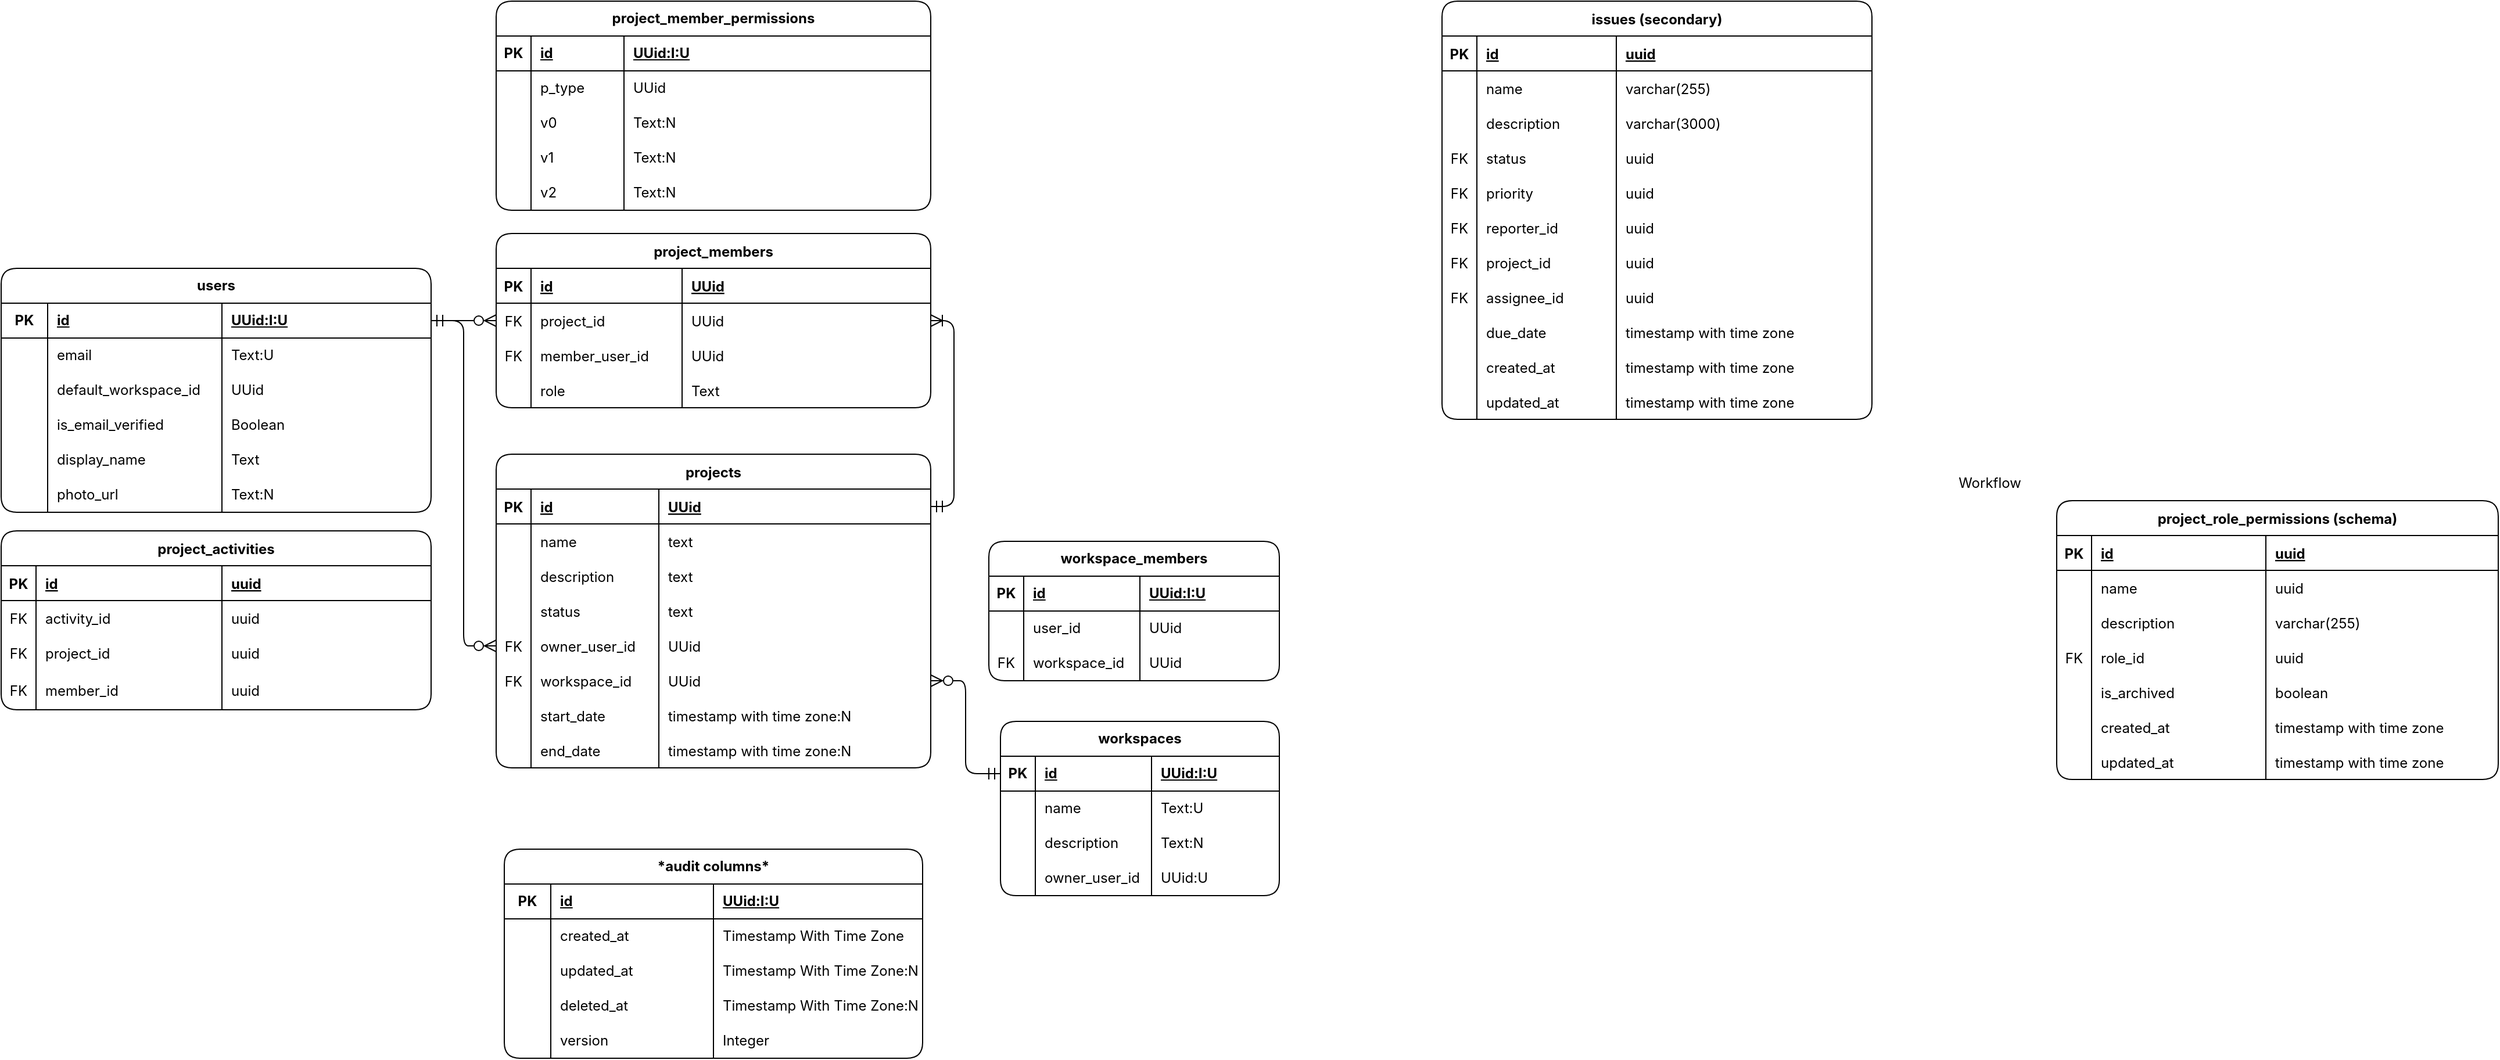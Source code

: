 <mxfile version="22.0.2" type="device">
  <diagram id="R2lEEEUBdFMjLlhIrx00" name="Page-1">
    <mxGraphModel dx="1963" dy="1354" grid="1" gridSize="10" guides="1" tooltips="1" connect="1" arrows="0" fold="1" page="1" pageScale="1" pageWidth="1169" pageHeight="827" background="none" math="0" shadow="0" extFonts="Permanent Marker^https://fonts.googleapis.com/css?family=Permanent+Marker">
      <root>
        <object label="" id="0">
          <mxCell />
        </object>
        <mxCell id="1" parent="0" />
        <mxCell id="PcWVGO1rp_TLr793wgK5-17" value="projects" style="shape=table;startSize=30;container=1;collapsible=1;childLayout=tableLayout;fixedRows=1;rowLines=0;fontStyle=1;align=center;resizeLast=1;fontFamily=Inter;fontSource=https%3A%2F%2Ffonts.googleapis.com%2Fcss%3Ffamily%3DInter;fontSize=12;rounded=1;" parent="1" vertex="1">
          <mxGeometry x="-584" y="290" width="374" height="270" as="geometry" />
        </mxCell>
        <mxCell id="PcWVGO1rp_TLr793wgK5-18" value="" style="shape=tableRow;horizontal=0;startSize=0;swimlaneHead=0;swimlaneBody=0;fillColor=none;collapsible=0;dropTarget=0;points=[[0,0.5],[1,0.5]];portConstraint=eastwest;top=0;left=0;right=0;bottom=1;fontFamily=Inter;fontSource=https%3A%2F%2Ffonts.googleapis.com%2Fcss%3Ffamily%3DInter;fontSize=12;rounded=1;" parent="PcWVGO1rp_TLr793wgK5-17" vertex="1">
          <mxGeometry y="30" width="374" height="30" as="geometry" />
        </mxCell>
        <mxCell id="PcWVGO1rp_TLr793wgK5-19" value="PK" style="shape=partialRectangle;connectable=0;fillColor=none;top=0;left=0;bottom=0;right=0;fontStyle=1;overflow=hidden;fontFamily=Inter;fontSource=https%3A%2F%2Ffonts.googleapis.com%2Fcss%3Ffamily%3DInter;fontSize=12;rounded=1;" parent="PcWVGO1rp_TLr793wgK5-18" vertex="1">
          <mxGeometry width="30" height="30" as="geometry">
            <mxRectangle width="30" height="30" as="alternateBounds" />
          </mxGeometry>
        </mxCell>
        <mxCell id="PcWVGO1rp_TLr793wgK5-20" value="id" style="shape=partialRectangle;connectable=0;fillColor=none;top=0;left=0;bottom=0;right=0;align=left;spacingLeft=6;fontStyle=5;overflow=hidden;fontFamily=Inter;fontSource=https%3A%2F%2Ffonts.googleapis.com%2Fcss%3Ffamily%3DInter;fontSize=12;rounded=1;" parent="PcWVGO1rp_TLr793wgK5-18" vertex="1">
          <mxGeometry x="30" width="110" height="30" as="geometry">
            <mxRectangle width="110" height="30" as="alternateBounds" />
          </mxGeometry>
        </mxCell>
        <mxCell id="PcWVGO1rp_TLr793wgK5-21" value="UUid" style="shape=partialRectangle;connectable=0;fillColor=none;top=0;left=0;bottom=0;right=0;align=left;spacingLeft=6;fontStyle=5;overflow=hidden;fontFamily=Inter;fontSource=https%3A%2F%2Ffonts.googleapis.com%2Fcss%3Ffamily%3DInter;fontSize=12;rounded=1;" parent="PcWVGO1rp_TLr793wgK5-18" vertex="1">
          <mxGeometry x="140" width="234" height="30" as="geometry">
            <mxRectangle width="234" height="30" as="alternateBounds" />
          </mxGeometry>
        </mxCell>
        <mxCell id="PcWVGO1rp_TLr793wgK5-22" value="" style="shape=tableRow;horizontal=0;startSize=0;swimlaneHead=0;swimlaneBody=0;fillColor=none;collapsible=0;dropTarget=0;points=[[0,0.5],[1,0.5]];portConstraint=eastwest;top=0;left=0;right=0;bottom=0;fontFamily=Inter;fontSource=https%3A%2F%2Ffonts.googleapis.com%2Fcss%3Ffamily%3DInter;fontSize=12;rounded=1;" parent="PcWVGO1rp_TLr793wgK5-17" vertex="1">
          <mxGeometry y="60" width="374" height="30" as="geometry" />
        </mxCell>
        <mxCell id="PcWVGO1rp_TLr793wgK5-23" value="" style="shape=partialRectangle;connectable=0;fillColor=none;top=0;left=0;bottom=0;right=0;editable=1;overflow=hidden;fontFamily=Inter;fontSource=https%3A%2F%2Ffonts.googleapis.com%2Fcss%3Ffamily%3DInter;fontSize=12;rounded=1;" parent="PcWVGO1rp_TLr793wgK5-22" vertex="1">
          <mxGeometry width="30" height="30" as="geometry">
            <mxRectangle width="30" height="30" as="alternateBounds" />
          </mxGeometry>
        </mxCell>
        <mxCell id="PcWVGO1rp_TLr793wgK5-24" value="name" style="shape=partialRectangle;connectable=0;fillColor=none;top=0;left=0;bottom=0;right=0;align=left;spacingLeft=6;overflow=hidden;fontFamily=Inter;fontSource=https%3A%2F%2Ffonts.googleapis.com%2Fcss%3Ffamily%3DInter;fontSize=12;rounded=1;" parent="PcWVGO1rp_TLr793wgK5-22" vertex="1">
          <mxGeometry x="30" width="110" height="30" as="geometry">
            <mxRectangle width="110" height="30" as="alternateBounds" />
          </mxGeometry>
        </mxCell>
        <mxCell id="PcWVGO1rp_TLr793wgK5-25" value="text" style="shape=partialRectangle;connectable=0;fillColor=none;top=0;left=0;bottom=0;right=0;align=left;spacingLeft=6;overflow=hidden;fontFamily=Inter;fontSource=https%3A%2F%2Ffonts.googleapis.com%2Fcss%3Ffamily%3DInter;fontSize=12;rounded=1;" parent="PcWVGO1rp_TLr793wgK5-22" vertex="1">
          <mxGeometry x="140" width="234" height="30" as="geometry">
            <mxRectangle width="234" height="30" as="alternateBounds" />
          </mxGeometry>
        </mxCell>
        <mxCell id="PcWVGO1rp_TLr793wgK5-26" value="" style="shape=tableRow;horizontal=0;startSize=0;swimlaneHead=0;swimlaneBody=0;fillColor=none;collapsible=0;dropTarget=0;points=[[0,0.5],[1,0.5]];portConstraint=eastwest;top=0;left=0;right=0;bottom=0;fontFamily=Inter;fontSource=https%3A%2F%2Ffonts.googleapis.com%2Fcss%3Ffamily%3DInter;fontSize=12;rounded=1;" parent="PcWVGO1rp_TLr793wgK5-17" vertex="1">
          <mxGeometry y="90" width="374" height="30" as="geometry" />
        </mxCell>
        <mxCell id="PcWVGO1rp_TLr793wgK5-27" value="" style="shape=partialRectangle;connectable=0;fillColor=none;top=0;left=0;bottom=0;right=0;editable=1;overflow=hidden;fontFamily=Inter;fontSource=https%3A%2F%2Ffonts.googleapis.com%2Fcss%3Ffamily%3DInter;fontSize=12;rounded=1;" parent="PcWVGO1rp_TLr793wgK5-26" vertex="1">
          <mxGeometry width="30" height="30" as="geometry">
            <mxRectangle width="30" height="30" as="alternateBounds" />
          </mxGeometry>
        </mxCell>
        <mxCell id="PcWVGO1rp_TLr793wgK5-28" value="description" style="shape=partialRectangle;connectable=0;fillColor=none;top=0;left=0;bottom=0;right=0;align=left;spacingLeft=6;overflow=hidden;fontFamily=Inter;fontSource=https%3A%2F%2Ffonts.googleapis.com%2Fcss%3Ffamily%3DInter;fontSize=12;rounded=1;" parent="PcWVGO1rp_TLr793wgK5-26" vertex="1">
          <mxGeometry x="30" width="110" height="30" as="geometry">
            <mxRectangle width="110" height="30" as="alternateBounds" />
          </mxGeometry>
        </mxCell>
        <mxCell id="PcWVGO1rp_TLr793wgK5-29" value="text" style="shape=partialRectangle;connectable=0;fillColor=none;top=0;left=0;bottom=0;right=0;align=left;spacingLeft=6;overflow=hidden;fontFamily=Inter;fontSource=https%3A%2F%2Ffonts.googleapis.com%2Fcss%3Ffamily%3DInter;fontSize=12;rounded=1;" parent="PcWVGO1rp_TLr793wgK5-26" vertex="1">
          <mxGeometry x="140" width="234" height="30" as="geometry">
            <mxRectangle width="234" height="30" as="alternateBounds" />
          </mxGeometry>
        </mxCell>
        <mxCell id="PcWVGO1rp_TLr793wgK5-30" value="" style="shape=tableRow;horizontal=0;startSize=0;swimlaneHead=0;swimlaneBody=0;fillColor=none;collapsible=0;dropTarget=0;points=[[0,0.5],[1,0.5]];portConstraint=eastwest;top=0;left=0;right=0;bottom=0;fontFamily=Inter;fontSource=https%3A%2F%2Ffonts.googleapis.com%2Fcss%3Ffamily%3DInter;fontSize=12;rounded=1;" parent="PcWVGO1rp_TLr793wgK5-17" vertex="1">
          <mxGeometry y="120" width="374" height="30" as="geometry" />
        </mxCell>
        <mxCell id="PcWVGO1rp_TLr793wgK5-31" value="" style="shape=partialRectangle;connectable=0;fillColor=none;top=0;left=0;bottom=0;right=0;editable=1;overflow=hidden;fontFamily=Inter;fontSource=https%3A%2F%2Ffonts.googleapis.com%2Fcss%3Ffamily%3DInter;fontSize=12;rounded=1;" parent="PcWVGO1rp_TLr793wgK5-30" vertex="1">
          <mxGeometry width="30" height="30" as="geometry">
            <mxRectangle width="30" height="30" as="alternateBounds" />
          </mxGeometry>
        </mxCell>
        <mxCell id="PcWVGO1rp_TLr793wgK5-32" value="status" style="shape=partialRectangle;connectable=0;fillColor=none;top=0;left=0;bottom=0;right=0;align=left;spacingLeft=6;overflow=hidden;shadow=0;fontFamily=Inter;fontSource=https%3A%2F%2Ffonts.googleapis.com%2Fcss%3Ffamily%3DInter;fontSize=12;rounded=1;" parent="PcWVGO1rp_TLr793wgK5-30" vertex="1">
          <mxGeometry x="30" width="110" height="30" as="geometry">
            <mxRectangle width="110" height="30" as="alternateBounds" />
          </mxGeometry>
        </mxCell>
        <mxCell id="PcWVGO1rp_TLr793wgK5-33" value="text" style="shape=partialRectangle;connectable=0;fillColor=none;top=0;left=0;bottom=0;right=0;align=left;spacingLeft=6;overflow=hidden;shadow=0;fontFamily=Inter;fontSource=https%3A%2F%2Ffonts.googleapis.com%2Fcss%3Ffamily%3DInter;fontSize=12;rounded=1;" parent="PcWVGO1rp_TLr793wgK5-30" vertex="1">
          <mxGeometry x="140" width="234" height="30" as="geometry">
            <mxRectangle width="234" height="30" as="alternateBounds" />
          </mxGeometry>
        </mxCell>
        <mxCell id="PcWVGO1rp_TLr793wgK5-34" style="shape=tableRow;horizontal=0;startSize=0;swimlaneHead=0;swimlaneBody=0;fillColor=none;collapsible=0;dropTarget=0;points=[[0,0.5],[1,0.5]];portConstraint=eastwest;top=0;left=0;right=0;bottom=0;fontFamily=Inter;fontSource=https%3A%2F%2Ffonts.googleapis.com%2Fcss%3Ffamily%3DInter;fontSize=12;rounded=1;" parent="PcWVGO1rp_TLr793wgK5-17" vertex="1">
          <mxGeometry y="150" width="374" height="30" as="geometry" />
        </mxCell>
        <mxCell id="PcWVGO1rp_TLr793wgK5-35" value="FK" style="shape=partialRectangle;connectable=0;fillColor=none;top=0;left=0;bottom=0;right=0;editable=1;overflow=hidden;fontFamily=Inter;fontSource=https%3A%2F%2Ffonts.googleapis.com%2Fcss%3Ffamily%3DInter;fontSize=12;rounded=1;" parent="PcWVGO1rp_TLr793wgK5-34" vertex="1">
          <mxGeometry width="30" height="30" as="geometry">
            <mxRectangle width="30" height="30" as="alternateBounds" />
          </mxGeometry>
        </mxCell>
        <mxCell id="PcWVGO1rp_TLr793wgK5-36" value="owner_user_id" style="shape=partialRectangle;connectable=0;fillColor=none;top=0;left=0;bottom=0;right=0;align=left;spacingLeft=6;overflow=hidden;shadow=0;fontFamily=Inter;fontSource=https%3A%2F%2Ffonts.googleapis.com%2Fcss%3Ffamily%3DInter;fontSize=12;rounded=1;" parent="PcWVGO1rp_TLr793wgK5-34" vertex="1">
          <mxGeometry x="30" width="110" height="30" as="geometry">
            <mxRectangle width="110" height="30" as="alternateBounds" />
          </mxGeometry>
        </mxCell>
        <mxCell id="PcWVGO1rp_TLr793wgK5-37" value="UUid" style="shape=partialRectangle;connectable=0;fillColor=none;top=0;left=0;bottom=0;right=0;align=left;spacingLeft=6;overflow=hidden;shadow=0;fontFamily=Inter;fontSource=https%3A%2F%2Ffonts.googleapis.com%2Fcss%3Ffamily%3DInter;fontSize=12;rounded=1;" parent="PcWVGO1rp_TLr793wgK5-34" vertex="1">
          <mxGeometry x="140" width="234" height="30" as="geometry">
            <mxRectangle width="234" height="30" as="alternateBounds" />
          </mxGeometry>
        </mxCell>
        <mxCell id="PcWVGO1rp_TLr793wgK5-38" style="shape=tableRow;horizontal=0;startSize=0;swimlaneHead=0;swimlaneBody=0;fillColor=none;collapsible=0;dropTarget=0;points=[[0,0.5],[1,0.5]];portConstraint=eastwest;top=0;left=0;right=0;bottom=0;fontFamily=Inter;fontSource=https%3A%2F%2Ffonts.googleapis.com%2Fcss%3Ffamily%3DInter;fontSize=12;rounded=1;" parent="PcWVGO1rp_TLr793wgK5-17" vertex="1">
          <mxGeometry y="180" width="374" height="30" as="geometry" />
        </mxCell>
        <mxCell id="PcWVGO1rp_TLr793wgK5-39" value="FK" style="shape=partialRectangle;connectable=0;fillColor=none;top=0;left=0;bottom=0;right=0;editable=1;overflow=hidden;fontFamily=Inter;fontSource=https%3A%2F%2Ffonts.googleapis.com%2Fcss%3Ffamily%3DInter;fontSize=12;rounded=1;" parent="PcWVGO1rp_TLr793wgK5-38" vertex="1">
          <mxGeometry width="30" height="30" as="geometry">
            <mxRectangle width="30" height="30" as="alternateBounds" />
          </mxGeometry>
        </mxCell>
        <mxCell id="PcWVGO1rp_TLr793wgK5-40" value="workspace_id" style="shape=partialRectangle;connectable=0;fillColor=none;top=0;left=0;bottom=0;right=0;align=left;spacingLeft=6;overflow=hidden;shadow=0;fontFamily=Inter;fontSource=https%3A%2F%2Ffonts.googleapis.com%2Fcss%3Ffamily%3DInter;fontSize=12;rounded=1;" parent="PcWVGO1rp_TLr793wgK5-38" vertex="1">
          <mxGeometry x="30" width="110" height="30" as="geometry">
            <mxRectangle width="110" height="30" as="alternateBounds" />
          </mxGeometry>
        </mxCell>
        <mxCell id="PcWVGO1rp_TLr793wgK5-41" value="UUid" style="shape=partialRectangle;connectable=0;fillColor=none;top=0;left=0;bottom=0;right=0;align=left;spacingLeft=6;overflow=hidden;shadow=0;fontFamily=Inter;fontSource=https%3A%2F%2Ffonts.googleapis.com%2Fcss%3Ffamily%3DInter;fontSize=12;rounded=1;" parent="PcWVGO1rp_TLr793wgK5-38" vertex="1">
          <mxGeometry x="140" width="234" height="30" as="geometry">
            <mxRectangle width="234" height="30" as="alternateBounds" />
          </mxGeometry>
        </mxCell>
        <mxCell id="PcWVGO1rp_TLr793wgK5-42" style="shape=tableRow;horizontal=0;startSize=0;swimlaneHead=0;swimlaneBody=0;fillColor=none;collapsible=0;dropTarget=0;points=[[0,0.5],[1,0.5]];portConstraint=eastwest;top=0;left=0;right=0;bottom=0;fontFamily=Inter;fontSource=https%3A%2F%2Ffonts.googleapis.com%2Fcss%3Ffamily%3DInter;fontSize=12;rounded=1;" parent="PcWVGO1rp_TLr793wgK5-17" vertex="1">
          <mxGeometry y="210" width="374" height="30" as="geometry" />
        </mxCell>
        <mxCell id="PcWVGO1rp_TLr793wgK5-43" style="shape=partialRectangle;connectable=0;fillColor=none;top=0;left=0;bottom=0;right=0;editable=1;overflow=hidden;fontFamily=Inter;fontSource=https%3A%2F%2Ffonts.googleapis.com%2Fcss%3Ffamily%3DInter;fontSize=12;rounded=1;" parent="PcWVGO1rp_TLr793wgK5-42" vertex="1">
          <mxGeometry width="30" height="30" as="geometry">
            <mxRectangle width="30" height="30" as="alternateBounds" />
          </mxGeometry>
        </mxCell>
        <mxCell id="PcWVGO1rp_TLr793wgK5-44" value="start_date" style="shape=partialRectangle;connectable=0;fillColor=none;top=0;left=0;bottom=0;right=0;align=left;spacingLeft=6;overflow=hidden;shadow=0;fontFamily=Inter;fontSource=https%3A%2F%2Ffonts.googleapis.com%2Fcss%3Ffamily%3DInter;fontSize=12;rounded=1;" parent="PcWVGO1rp_TLr793wgK5-42" vertex="1">
          <mxGeometry x="30" width="110" height="30" as="geometry">
            <mxRectangle width="110" height="30" as="alternateBounds" />
          </mxGeometry>
        </mxCell>
        <mxCell id="PcWVGO1rp_TLr793wgK5-45" value="timestamp with time zone:N" style="shape=partialRectangle;connectable=0;fillColor=none;top=0;left=0;bottom=0;right=0;align=left;spacingLeft=6;overflow=hidden;shadow=0;fontFamily=Inter;fontSource=https%3A%2F%2Ffonts.googleapis.com%2Fcss%3Ffamily%3DInter;fontSize=12;rounded=1;" parent="PcWVGO1rp_TLr793wgK5-42" vertex="1">
          <mxGeometry x="140" width="234" height="30" as="geometry">
            <mxRectangle width="234" height="30" as="alternateBounds" />
          </mxGeometry>
        </mxCell>
        <mxCell id="PcWVGO1rp_TLr793wgK5-46" style="shape=tableRow;horizontal=0;startSize=0;swimlaneHead=0;swimlaneBody=0;fillColor=none;collapsible=0;dropTarget=0;points=[[0,0.5],[1,0.5]];portConstraint=eastwest;top=0;left=0;right=0;bottom=0;fontFamily=Inter;fontSource=https%3A%2F%2Ffonts.googleapis.com%2Fcss%3Ffamily%3DInter;fontSize=12;rounded=1;" parent="PcWVGO1rp_TLr793wgK5-17" vertex="1">
          <mxGeometry y="240" width="374" height="30" as="geometry" />
        </mxCell>
        <mxCell id="PcWVGO1rp_TLr793wgK5-47" style="shape=partialRectangle;connectable=0;fillColor=none;top=0;left=0;bottom=0;right=0;editable=1;overflow=hidden;fontFamily=Inter;fontSource=https%3A%2F%2Ffonts.googleapis.com%2Fcss%3Ffamily%3DInter;fontSize=12;rounded=1;" parent="PcWVGO1rp_TLr793wgK5-46" vertex="1">
          <mxGeometry width="30" height="30" as="geometry">
            <mxRectangle width="30" height="30" as="alternateBounds" />
          </mxGeometry>
        </mxCell>
        <mxCell id="PcWVGO1rp_TLr793wgK5-48" value="end_date" style="shape=partialRectangle;connectable=0;fillColor=none;top=0;left=0;bottom=0;right=0;align=left;spacingLeft=6;overflow=hidden;shadow=0;fontFamily=Inter;fontSource=https%3A%2F%2Ffonts.googleapis.com%2Fcss%3Ffamily%3DInter;fontSize=12;rounded=1;" parent="PcWVGO1rp_TLr793wgK5-46" vertex="1">
          <mxGeometry x="30" width="110" height="30" as="geometry">
            <mxRectangle width="110" height="30" as="alternateBounds" />
          </mxGeometry>
        </mxCell>
        <mxCell id="PcWVGO1rp_TLr793wgK5-49" value="timestamp with time zone:N" style="shape=partialRectangle;connectable=0;fillColor=none;top=0;left=0;bottom=0;right=0;align=left;spacingLeft=6;overflow=hidden;shadow=0;fontFamily=Inter;fontSource=https%3A%2F%2Ffonts.googleapis.com%2Fcss%3Ffamily%3DInter;fontSize=12;rounded=1;" parent="PcWVGO1rp_TLr793wgK5-46" vertex="1">
          <mxGeometry x="140" width="234" height="30" as="geometry">
            <mxRectangle width="234" height="30" as="alternateBounds" />
          </mxGeometry>
        </mxCell>
        <mxCell id="PcWVGO1rp_TLr793wgK5-58" value="project_members" style="shape=table;startSize=30;container=1;collapsible=1;childLayout=tableLayout;fixedRows=1;rowLines=0;fontStyle=1;align=center;resizeLast=1;fontFamily=Inter;fontSource=https%3A%2F%2Ffonts.googleapis.com%2Fcss%3Ffamily%3DInter;fontSize=12;rounded=1;" parent="1" vertex="1">
          <mxGeometry x="-584" y="100" width="374" height="150" as="geometry" />
        </mxCell>
        <mxCell id="PcWVGO1rp_TLr793wgK5-59" value="" style="shape=tableRow;horizontal=0;startSize=0;swimlaneHead=0;swimlaneBody=0;fillColor=none;collapsible=0;dropTarget=0;points=[[0,0.5],[1,0.5]];portConstraint=eastwest;top=0;left=0;right=0;bottom=1;fontFamily=Inter;fontSource=https%3A%2F%2Ffonts.googleapis.com%2Fcss%3Ffamily%3DInter;fontSize=12;rounded=1;" parent="PcWVGO1rp_TLr793wgK5-58" vertex="1">
          <mxGeometry y="30" width="374" height="30" as="geometry" />
        </mxCell>
        <mxCell id="PcWVGO1rp_TLr793wgK5-60" value="PK" style="shape=partialRectangle;connectable=0;fillColor=none;top=0;left=0;bottom=0;right=0;fontStyle=1;overflow=hidden;fontFamily=Inter;fontSource=https%3A%2F%2Ffonts.googleapis.com%2Fcss%3Ffamily%3DInter;fontSize=12;rounded=1;" parent="PcWVGO1rp_TLr793wgK5-59" vertex="1">
          <mxGeometry width="30" height="30" as="geometry">
            <mxRectangle width="30" height="30" as="alternateBounds" />
          </mxGeometry>
        </mxCell>
        <mxCell id="PcWVGO1rp_TLr793wgK5-61" value="id" style="shape=partialRectangle;connectable=0;fillColor=none;top=0;left=0;bottom=0;right=0;align=left;spacingLeft=6;fontStyle=5;overflow=hidden;fontFamily=Inter;fontSource=https%3A%2F%2Ffonts.googleapis.com%2Fcss%3Ffamily%3DInter;fontSize=12;rounded=1;" parent="PcWVGO1rp_TLr793wgK5-59" vertex="1">
          <mxGeometry x="30" width="130" height="30" as="geometry">
            <mxRectangle width="130" height="30" as="alternateBounds" />
          </mxGeometry>
        </mxCell>
        <mxCell id="PcWVGO1rp_TLr793wgK5-62" value="UUid" style="shape=partialRectangle;connectable=0;fillColor=none;top=0;left=0;bottom=0;right=0;align=left;spacingLeft=6;fontStyle=5;overflow=hidden;fontFamily=Inter;fontSource=https%3A%2F%2Ffonts.googleapis.com%2Fcss%3Ffamily%3DInter;fontSize=12;rounded=1;" parent="PcWVGO1rp_TLr793wgK5-59" vertex="1">
          <mxGeometry x="160" width="214" height="30" as="geometry">
            <mxRectangle width="214" height="30" as="alternateBounds" />
          </mxGeometry>
        </mxCell>
        <mxCell id="PcWVGO1rp_TLr793wgK5-63" value="" style="shape=tableRow;horizontal=0;startSize=0;swimlaneHead=0;swimlaneBody=0;fillColor=none;collapsible=0;dropTarget=0;points=[[0,0.5],[1,0.5]];portConstraint=eastwest;top=0;left=0;right=0;bottom=0;fontFamily=Inter;fontSource=https%3A%2F%2Ffonts.googleapis.com%2Fcss%3Ffamily%3DInter;fontSize=12;rounded=1;" parent="PcWVGO1rp_TLr793wgK5-58" vertex="1">
          <mxGeometry y="60" width="374" height="30" as="geometry" />
        </mxCell>
        <mxCell id="PcWVGO1rp_TLr793wgK5-64" value="FK" style="shape=partialRectangle;connectable=0;fillColor=none;top=0;left=0;bottom=0;right=0;editable=1;overflow=hidden;fontFamily=Inter;fontSource=https%3A%2F%2Ffonts.googleapis.com%2Fcss%3Ffamily%3DInter;fontSize=12;rounded=1;" parent="PcWVGO1rp_TLr793wgK5-63" vertex="1">
          <mxGeometry width="30" height="30" as="geometry">
            <mxRectangle width="30" height="30" as="alternateBounds" />
          </mxGeometry>
        </mxCell>
        <mxCell id="PcWVGO1rp_TLr793wgK5-65" value="project_id" style="shape=partialRectangle;connectable=0;fillColor=none;top=0;left=0;bottom=0;right=0;align=left;spacingLeft=6;overflow=hidden;fontFamily=Inter;fontSource=https%3A%2F%2Ffonts.googleapis.com%2Fcss%3Ffamily%3DInter;fontSize=12;rounded=1;" parent="PcWVGO1rp_TLr793wgK5-63" vertex="1">
          <mxGeometry x="30" width="130" height="30" as="geometry">
            <mxRectangle width="130" height="30" as="alternateBounds" />
          </mxGeometry>
        </mxCell>
        <mxCell id="PcWVGO1rp_TLr793wgK5-66" value="UUid" style="shape=partialRectangle;connectable=0;fillColor=none;top=0;left=0;bottom=0;right=0;align=left;spacingLeft=6;overflow=hidden;fontFamily=Inter;fontSource=https%3A%2F%2Ffonts.googleapis.com%2Fcss%3Ffamily%3DInter;fontSize=12;rounded=1;" parent="PcWVGO1rp_TLr793wgK5-63" vertex="1">
          <mxGeometry x="160" width="214" height="30" as="geometry">
            <mxRectangle width="214" height="30" as="alternateBounds" />
          </mxGeometry>
        </mxCell>
        <mxCell id="PcWVGO1rp_TLr793wgK5-67" value="" style="shape=tableRow;horizontal=0;startSize=0;swimlaneHead=0;swimlaneBody=0;fillColor=none;collapsible=0;dropTarget=0;points=[[0,0.5],[1,0.5]];portConstraint=eastwest;top=0;left=0;right=0;bottom=0;fontFamily=Inter;fontSource=https%3A%2F%2Ffonts.googleapis.com%2Fcss%3Ffamily%3DInter;fontSize=12;rounded=1;" parent="PcWVGO1rp_TLr793wgK5-58" vertex="1">
          <mxGeometry y="90" width="374" height="30" as="geometry" />
        </mxCell>
        <mxCell id="PcWVGO1rp_TLr793wgK5-68" value="FK" style="shape=partialRectangle;connectable=0;fillColor=none;top=0;left=0;bottom=0;right=0;editable=1;overflow=hidden;fontFamily=Inter;fontSource=https%3A%2F%2Ffonts.googleapis.com%2Fcss%3Ffamily%3DInter;fontSize=12;rounded=1;" parent="PcWVGO1rp_TLr793wgK5-67" vertex="1">
          <mxGeometry width="30" height="30" as="geometry">
            <mxRectangle width="30" height="30" as="alternateBounds" />
          </mxGeometry>
        </mxCell>
        <mxCell id="PcWVGO1rp_TLr793wgK5-69" value="member_user_id" style="shape=partialRectangle;connectable=0;fillColor=none;top=0;left=0;bottom=0;right=0;align=left;spacingLeft=6;overflow=hidden;fontFamily=Inter;fontSource=https%3A%2F%2Ffonts.googleapis.com%2Fcss%3Ffamily%3DInter;fontSize=12;rounded=1;" parent="PcWVGO1rp_TLr793wgK5-67" vertex="1">
          <mxGeometry x="30" width="130" height="30" as="geometry">
            <mxRectangle width="130" height="30" as="alternateBounds" />
          </mxGeometry>
        </mxCell>
        <mxCell id="PcWVGO1rp_TLr793wgK5-70" value="UUid" style="shape=partialRectangle;connectable=0;fillColor=none;top=0;left=0;bottom=0;right=0;align=left;spacingLeft=6;overflow=hidden;fontFamily=Inter;fontSource=https%3A%2F%2Ffonts.googleapis.com%2Fcss%3Ffamily%3DInter;fontSize=12;rounded=1;" parent="PcWVGO1rp_TLr793wgK5-67" vertex="1">
          <mxGeometry x="160" width="214" height="30" as="geometry">
            <mxRectangle width="214" height="30" as="alternateBounds" />
          </mxGeometry>
        </mxCell>
        <mxCell id="iT8pqBCReoAF1MnpAD_6-1" style="shape=tableRow;horizontal=0;startSize=0;swimlaneHead=0;swimlaneBody=0;fillColor=none;collapsible=0;dropTarget=0;points=[[0,0.5],[1,0.5]];portConstraint=eastwest;top=0;left=0;right=0;bottom=0;fontFamily=Inter;fontSource=https%3A%2F%2Ffonts.googleapis.com%2Fcss%3Ffamily%3DInter;fontSize=12;rounded=1;" vertex="1" parent="PcWVGO1rp_TLr793wgK5-58">
          <mxGeometry y="120" width="374" height="30" as="geometry" />
        </mxCell>
        <mxCell id="iT8pqBCReoAF1MnpAD_6-2" style="shape=partialRectangle;connectable=0;fillColor=none;top=0;left=0;bottom=0;right=0;editable=1;overflow=hidden;fontFamily=Inter;fontSource=https%3A%2F%2Ffonts.googleapis.com%2Fcss%3Ffamily%3DInter;fontSize=12;rounded=1;" vertex="1" parent="iT8pqBCReoAF1MnpAD_6-1">
          <mxGeometry width="30" height="30" as="geometry">
            <mxRectangle width="30" height="30" as="alternateBounds" />
          </mxGeometry>
        </mxCell>
        <mxCell id="iT8pqBCReoAF1MnpAD_6-3" value="role" style="shape=partialRectangle;connectable=0;fillColor=none;top=0;left=0;bottom=0;right=0;align=left;spacingLeft=6;overflow=hidden;fontFamily=Inter;fontSource=https%3A%2F%2Ffonts.googleapis.com%2Fcss%3Ffamily%3DInter;fontSize=12;rounded=1;" vertex="1" parent="iT8pqBCReoAF1MnpAD_6-1">
          <mxGeometry x="30" width="130" height="30" as="geometry">
            <mxRectangle width="130" height="30" as="alternateBounds" />
          </mxGeometry>
        </mxCell>
        <mxCell id="iT8pqBCReoAF1MnpAD_6-4" value="Text" style="shape=partialRectangle;connectable=0;fillColor=none;top=0;left=0;bottom=0;right=0;align=left;spacingLeft=6;overflow=hidden;fontFamily=Inter;fontSource=https%3A%2F%2Ffonts.googleapis.com%2Fcss%3Ffamily%3DInter;fontSize=12;rounded=1;" vertex="1" parent="iT8pqBCReoAF1MnpAD_6-1">
          <mxGeometry x="160" width="214" height="30" as="geometry">
            <mxRectangle width="214" height="30" as="alternateBounds" />
          </mxGeometry>
        </mxCell>
        <mxCell id="PcWVGO1rp_TLr793wgK5-83" value="project_activities" style="shape=table;startSize=30;container=1;collapsible=1;childLayout=tableLayout;fixedRows=1;rowLines=0;fontStyle=1;align=center;resizeLast=1;fontFamily=Inter;fontSource=https%3A%2F%2Ffonts.googleapis.com%2Fcss%3Ffamily%3DInter;fontSize=12;rounded=1;" parent="1" vertex="1">
          <mxGeometry x="-1010" y="356" width="370.0" height="154.0" as="geometry" />
        </mxCell>
        <mxCell id="PcWVGO1rp_TLr793wgK5-84" value="" style="shape=tableRow;horizontal=0;startSize=0;swimlaneHead=0;swimlaneBody=0;fillColor=none;collapsible=0;dropTarget=0;points=[[0,0.5],[1,0.5]];portConstraint=eastwest;top=0;left=0;right=0;bottom=1;fontFamily=Inter;fontSource=https%3A%2F%2Ffonts.googleapis.com%2Fcss%3Ffamily%3DInter;fontSize=12;rounded=1;" parent="PcWVGO1rp_TLr793wgK5-83" vertex="1">
          <mxGeometry y="30" width="370.0" height="30" as="geometry" />
        </mxCell>
        <mxCell id="PcWVGO1rp_TLr793wgK5-85" value="PK" style="shape=partialRectangle;connectable=0;fillColor=none;top=0;left=0;bottom=0;right=0;fontStyle=1;overflow=hidden;fontFamily=Inter;fontSource=https%3A%2F%2Ffonts.googleapis.com%2Fcss%3Ffamily%3DInter;fontSize=12;rounded=1;" parent="PcWVGO1rp_TLr793wgK5-84" vertex="1">
          <mxGeometry width="30" height="30" as="geometry">
            <mxRectangle width="30" height="30" as="alternateBounds" />
          </mxGeometry>
        </mxCell>
        <mxCell id="PcWVGO1rp_TLr793wgK5-86" value="id" style="shape=partialRectangle;connectable=0;fillColor=none;top=0;left=0;bottom=0;right=0;align=left;spacingLeft=6;fontStyle=5;overflow=hidden;fontFamily=Inter;fontSource=https%3A%2F%2Ffonts.googleapis.com%2Fcss%3Ffamily%3DInter;fontSize=12;rounded=1;" parent="PcWVGO1rp_TLr793wgK5-84" vertex="1">
          <mxGeometry x="30" width="160.0" height="30" as="geometry">
            <mxRectangle width="160.0" height="30" as="alternateBounds" />
          </mxGeometry>
        </mxCell>
        <mxCell id="PcWVGO1rp_TLr793wgK5-87" value="uuid" style="shape=partialRectangle;connectable=0;fillColor=none;top=0;left=0;bottom=0;right=0;align=left;spacingLeft=6;fontStyle=5;overflow=hidden;fontFamily=Inter;fontSource=https%3A%2F%2Ffonts.googleapis.com%2Fcss%3Ffamily%3DInter;fontSize=12;rounded=1;" parent="PcWVGO1rp_TLr793wgK5-84" vertex="1">
          <mxGeometry x="190.0" width="180.0" height="30" as="geometry">
            <mxRectangle width="180.0" height="30" as="alternateBounds" />
          </mxGeometry>
        </mxCell>
        <mxCell id="PcWVGO1rp_TLr793wgK5-88" value="" style="shape=tableRow;horizontal=0;startSize=0;swimlaneHead=0;swimlaneBody=0;fillColor=none;collapsible=0;dropTarget=0;points=[[0,0.5],[1,0.5]];portConstraint=eastwest;top=0;left=0;right=0;bottom=0;fontFamily=Inter;fontSource=https%3A%2F%2Ffonts.googleapis.com%2Fcss%3Ffamily%3DInter;fontSize=12;rounded=1;" parent="PcWVGO1rp_TLr793wgK5-83" vertex="1">
          <mxGeometry y="60" width="370.0" height="30" as="geometry" />
        </mxCell>
        <mxCell id="PcWVGO1rp_TLr793wgK5-89" value="FK" style="shape=partialRectangle;connectable=0;fillColor=none;top=0;left=0;bottom=0;right=0;editable=1;overflow=hidden;fontFamily=Inter;fontSource=https%3A%2F%2Ffonts.googleapis.com%2Fcss%3Ffamily%3DInter;fontSize=12;rounded=1;" parent="PcWVGO1rp_TLr793wgK5-88" vertex="1">
          <mxGeometry width="30" height="30" as="geometry">
            <mxRectangle width="30" height="30" as="alternateBounds" />
          </mxGeometry>
        </mxCell>
        <mxCell id="PcWVGO1rp_TLr793wgK5-90" value="activity_id" style="shape=partialRectangle;connectable=0;fillColor=none;top=0;left=0;bottom=0;right=0;align=left;spacingLeft=6;overflow=hidden;fontFamily=Inter;fontSource=https%3A%2F%2Ffonts.googleapis.com%2Fcss%3Ffamily%3DInter;fontSize=12;rounded=1;" parent="PcWVGO1rp_TLr793wgK5-88" vertex="1">
          <mxGeometry x="30" width="160.0" height="30" as="geometry">
            <mxRectangle width="160.0" height="30" as="alternateBounds" />
          </mxGeometry>
        </mxCell>
        <mxCell id="PcWVGO1rp_TLr793wgK5-91" value="uuid" style="shape=partialRectangle;connectable=0;fillColor=none;top=0;left=0;bottom=0;right=0;align=left;spacingLeft=6;overflow=hidden;fontFamily=Inter;fontSource=https%3A%2F%2Ffonts.googleapis.com%2Fcss%3Ffamily%3DInter;fontSize=12;rounded=1;" parent="PcWVGO1rp_TLr793wgK5-88" vertex="1">
          <mxGeometry x="190.0" width="180.0" height="30" as="geometry">
            <mxRectangle width="180.0" height="30" as="alternateBounds" />
          </mxGeometry>
        </mxCell>
        <mxCell id="PcWVGO1rp_TLr793wgK5-92" value="" style="shape=tableRow;horizontal=0;startSize=0;swimlaneHead=0;swimlaneBody=0;fillColor=none;collapsible=0;dropTarget=0;points=[[0,0.5],[1,0.5]];portConstraint=eastwest;top=0;left=0;right=0;bottom=0;fontFamily=Inter;fontSource=https%3A%2F%2Ffonts.googleapis.com%2Fcss%3Ffamily%3DInter;fontSize=12;rounded=1;" parent="PcWVGO1rp_TLr793wgK5-83" vertex="1">
          <mxGeometry y="90" width="370.0" height="30" as="geometry" />
        </mxCell>
        <mxCell id="PcWVGO1rp_TLr793wgK5-93" value="FK" style="shape=partialRectangle;connectable=0;fillColor=none;top=0;left=0;bottom=0;right=0;editable=1;overflow=hidden;fontFamily=Inter;fontSource=https%3A%2F%2Ffonts.googleapis.com%2Fcss%3Ffamily%3DInter;fontSize=12;rounded=1;" parent="PcWVGO1rp_TLr793wgK5-92" vertex="1">
          <mxGeometry width="30" height="30" as="geometry">
            <mxRectangle width="30" height="30" as="alternateBounds" />
          </mxGeometry>
        </mxCell>
        <mxCell id="PcWVGO1rp_TLr793wgK5-94" value="project_id" style="shape=partialRectangle;connectable=0;fillColor=none;top=0;left=0;bottom=0;right=0;align=left;spacingLeft=6;overflow=hidden;fontFamily=Inter;fontSource=https%3A%2F%2Ffonts.googleapis.com%2Fcss%3Ffamily%3DInter;fontSize=12;rounded=1;" parent="PcWVGO1rp_TLr793wgK5-92" vertex="1">
          <mxGeometry x="30" width="160.0" height="30" as="geometry">
            <mxRectangle width="160.0" height="30" as="alternateBounds" />
          </mxGeometry>
        </mxCell>
        <mxCell id="PcWVGO1rp_TLr793wgK5-95" value="uuid" style="shape=partialRectangle;connectable=0;fillColor=none;top=0;left=0;bottom=0;right=0;align=left;spacingLeft=6;overflow=hidden;fontFamily=Inter;fontSource=https%3A%2F%2Ffonts.googleapis.com%2Fcss%3Ffamily%3DInter;fontSize=12;rounded=1;" parent="PcWVGO1rp_TLr793wgK5-92" vertex="1">
          <mxGeometry x="190.0" width="180.0" height="30" as="geometry">
            <mxRectangle width="180.0" height="30" as="alternateBounds" />
          </mxGeometry>
        </mxCell>
        <mxCell id="PcWVGO1rp_TLr793wgK5-96" value="" style="shape=tableRow;horizontal=0;startSize=0;swimlaneHead=0;swimlaneBody=0;fillColor=none;collapsible=0;dropTarget=0;points=[[0,0.5],[1,0.5]];portConstraint=eastwest;top=0;left=0;right=0;bottom=0;fontFamily=Inter;fontSource=https%3A%2F%2Ffonts.googleapis.com%2Fcss%3Ffamily%3DInter;fontSize=12;rounded=1;" parent="PcWVGO1rp_TLr793wgK5-83" vertex="1">
          <mxGeometry y="120" width="370.0" height="34" as="geometry" />
        </mxCell>
        <mxCell id="PcWVGO1rp_TLr793wgK5-97" value="FK" style="shape=partialRectangle;connectable=0;fillColor=none;top=0;left=0;bottom=0;right=0;editable=1;overflow=hidden;fontFamily=Inter;fontSource=https%3A%2F%2Ffonts.googleapis.com%2Fcss%3Ffamily%3DInter;fontSize=12;rounded=1;" parent="PcWVGO1rp_TLr793wgK5-96" vertex="1">
          <mxGeometry width="30" height="34" as="geometry">
            <mxRectangle width="30" height="34" as="alternateBounds" />
          </mxGeometry>
        </mxCell>
        <mxCell id="PcWVGO1rp_TLr793wgK5-98" value="member_id" style="shape=partialRectangle;connectable=0;fillColor=none;top=0;left=0;bottom=0;right=0;align=left;spacingLeft=6;overflow=hidden;shadow=0;fontFamily=Inter;fontSource=https%3A%2F%2Ffonts.googleapis.com%2Fcss%3Ffamily%3DInter;fontSize=12;rounded=1;" parent="PcWVGO1rp_TLr793wgK5-96" vertex="1">
          <mxGeometry x="30" width="160.0" height="34" as="geometry">
            <mxRectangle width="160.0" height="34" as="alternateBounds" />
          </mxGeometry>
        </mxCell>
        <mxCell id="PcWVGO1rp_TLr793wgK5-99" value="uuid" style="shape=partialRectangle;connectable=0;fillColor=none;top=0;left=0;bottom=0;right=0;align=left;spacingLeft=6;overflow=hidden;shadow=0;fontFamily=Inter;fontSource=https%3A%2F%2Ffonts.googleapis.com%2Fcss%3Ffamily%3DInter;fontSize=12;rounded=1;" parent="PcWVGO1rp_TLr793wgK5-96" vertex="1">
          <mxGeometry x="190.0" width="180.0" height="34" as="geometry">
            <mxRectangle width="180.0" height="34" as="alternateBounds" />
          </mxGeometry>
        </mxCell>
        <mxCell id="PcWVGO1rp_TLr793wgK5-108" value="issues (secondary)" style="shape=table;startSize=30;container=1;collapsible=1;childLayout=tableLayout;fixedRows=1;rowLines=0;fontStyle=1;align=center;resizeLast=1;fontFamily=Inter;fontSource=https%3A%2F%2Ffonts.googleapis.com%2Fcss%3Ffamily%3DInter;fontSize=12;rounded=1;" parent="1" vertex="1">
          <mxGeometry x="230" y="-100" width="370" height="360" as="geometry" />
        </mxCell>
        <mxCell id="PcWVGO1rp_TLr793wgK5-109" value="" style="shape=tableRow;horizontal=0;startSize=0;swimlaneHead=0;swimlaneBody=0;fillColor=none;collapsible=0;dropTarget=0;points=[[0,0.5],[1,0.5]];portConstraint=eastwest;top=0;left=0;right=0;bottom=1;fontFamily=Inter;fontSource=https%3A%2F%2Ffonts.googleapis.com%2Fcss%3Ffamily%3DInter;fontSize=12;rounded=1;" parent="PcWVGO1rp_TLr793wgK5-108" vertex="1">
          <mxGeometry y="30" width="370" height="30" as="geometry" />
        </mxCell>
        <mxCell id="PcWVGO1rp_TLr793wgK5-110" value="PK" style="shape=partialRectangle;connectable=0;fillColor=none;top=0;left=0;bottom=0;right=0;fontStyle=1;overflow=hidden;fontFamily=Inter;fontSource=https%3A%2F%2Ffonts.googleapis.com%2Fcss%3Ffamily%3DInter;fontSize=12;rounded=1;" parent="PcWVGO1rp_TLr793wgK5-109" vertex="1">
          <mxGeometry width="30" height="30" as="geometry">
            <mxRectangle width="30" height="30" as="alternateBounds" />
          </mxGeometry>
        </mxCell>
        <mxCell id="PcWVGO1rp_TLr793wgK5-111" value="id" style="shape=partialRectangle;connectable=0;fillColor=none;top=0;left=0;bottom=0;right=0;align=left;spacingLeft=6;fontStyle=5;overflow=hidden;fontFamily=Inter;fontSource=https%3A%2F%2Ffonts.googleapis.com%2Fcss%3Ffamily%3DInter;fontSize=12;rounded=1;" parent="PcWVGO1rp_TLr793wgK5-109" vertex="1">
          <mxGeometry x="30" width="120" height="30" as="geometry">
            <mxRectangle width="120" height="30" as="alternateBounds" />
          </mxGeometry>
        </mxCell>
        <mxCell id="PcWVGO1rp_TLr793wgK5-112" value="uuid" style="shape=partialRectangle;connectable=0;fillColor=none;top=0;left=0;bottom=0;right=0;align=left;spacingLeft=6;fontStyle=5;overflow=hidden;fontFamily=Inter;fontSource=https%3A%2F%2Ffonts.googleapis.com%2Fcss%3Ffamily%3DInter;fontSize=12;rounded=1;" parent="PcWVGO1rp_TLr793wgK5-109" vertex="1">
          <mxGeometry x="150" width="220" height="30" as="geometry">
            <mxRectangle width="220" height="30" as="alternateBounds" />
          </mxGeometry>
        </mxCell>
        <mxCell id="PcWVGO1rp_TLr793wgK5-113" value="" style="shape=tableRow;horizontal=0;startSize=0;swimlaneHead=0;swimlaneBody=0;fillColor=none;collapsible=0;dropTarget=0;points=[[0,0.5],[1,0.5]];portConstraint=eastwest;top=0;left=0;right=0;bottom=0;fontFamily=Inter;fontSource=https%3A%2F%2Ffonts.googleapis.com%2Fcss%3Ffamily%3DInter;fontSize=12;rounded=1;" parent="PcWVGO1rp_TLr793wgK5-108" vertex="1">
          <mxGeometry y="60" width="370" height="30" as="geometry" />
        </mxCell>
        <mxCell id="PcWVGO1rp_TLr793wgK5-114" value="" style="shape=partialRectangle;connectable=0;fillColor=none;top=0;left=0;bottom=0;right=0;editable=1;overflow=hidden;fontFamily=Inter;fontSource=https%3A%2F%2Ffonts.googleapis.com%2Fcss%3Ffamily%3DInter;fontSize=12;rounded=1;" parent="PcWVGO1rp_TLr793wgK5-113" vertex="1">
          <mxGeometry width="30" height="30" as="geometry">
            <mxRectangle width="30" height="30" as="alternateBounds" />
          </mxGeometry>
        </mxCell>
        <mxCell id="PcWVGO1rp_TLr793wgK5-115" value="name" style="shape=partialRectangle;connectable=0;fillColor=none;top=0;left=0;bottom=0;right=0;align=left;spacingLeft=6;overflow=hidden;fontFamily=Inter;fontSource=https%3A%2F%2Ffonts.googleapis.com%2Fcss%3Ffamily%3DInter;fontSize=12;rounded=1;" parent="PcWVGO1rp_TLr793wgK5-113" vertex="1">
          <mxGeometry x="30" width="120" height="30" as="geometry">
            <mxRectangle width="120" height="30" as="alternateBounds" />
          </mxGeometry>
        </mxCell>
        <mxCell id="PcWVGO1rp_TLr793wgK5-116" value="varchar(255)" style="shape=partialRectangle;connectable=0;fillColor=none;top=0;left=0;bottom=0;right=0;align=left;spacingLeft=6;overflow=hidden;fontFamily=Inter;fontSource=https%3A%2F%2Ffonts.googleapis.com%2Fcss%3Ffamily%3DInter;fontSize=12;rounded=1;" parent="PcWVGO1rp_TLr793wgK5-113" vertex="1">
          <mxGeometry x="150" width="220" height="30" as="geometry">
            <mxRectangle width="220" height="30" as="alternateBounds" />
          </mxGeometry>
        </mxCell>
        <mxCell id="PcWVGO1rp_TLr793wgK5-117" value="" style="shape=tableRow;horizontal=0;startSize=0;swimlaneHead=0;swimlaneBody=0;fillColor=none;collapsible=0;dropTarget=0;points=[[0,0.5],[1,0.5]];portConstraint=eastwest;top=0;left=0;right=0;bottom=0;fontFamily=Inter;fontSource=https%3A%2F%2Ffonts.googleapis.com%2Fcss%3Ffamily%3DInter;fontSize=12;rounded=1;" parent="PcWVGO1rp_TLr793wgK5-108" vertex="1">
          <mxGeometry y="90" width="370" height="30" as="geometry" />
        </mxCell>
        <mxCell id="PcWVGO1rp_TLr793wgK5-118" value="" style="shape=partialRectangle;connectable=0;fillColor=none;top=0;left=0;bottom=0;right=0;editable=1;overflow=hidden;fontFamily=Inter;fontSource=https%3A%2F%2Ffonts.googleapis.com%2Fcss%3Ffamily%3DInter;fontSize=12;rounded=1;" parent="PcWVGO1rp_TLr793wgK5-117" vertex="1">
          <mxGeometry width="30" height="30" as="geometry">
            <mxRectangle width="30" height="30" as="alternateBounds" />
          </mxGeometry>
        </mxCell>
        <mxCell id="PcWVGO1rp_TLr793wgK5-119" value="description" style="shape=partialRectangle;connectable=0;fillColor=none;top=0;left=0;bottom=0;right=0;align=left;spacingLeft=6;overflow=hidden;fontFamily=Inter;fontSource=https%3A%2F%2Ffonts.googleapis.com%2Fcss%3Ffamily%3DInter;fontSize=12;rounded=1;" parent="PcWVGO1rp_TLr793wgK5-117" vertex="1">
          <mxGeometry x="30" width="120" height="30" as="geometry">
            <mxRectangle width="120" height="30" as="alternateBounds" />
          </mxGeometry>
        </mxCell>
        <mxCell id="PcWVGO1rp_TLr793wgK5-120" value="varchar(3000)" style="shape=partialRectangle;connectable=0;fillColor=none;top=0;left=0;bottom=0;right=0;align=left;spacingLeft=6;overflow=hidden;fontFamily=Inter;fontSource=https%3A%2F%2Ffonts.googleapis.com%2Fcss%3Ffamily%3DInter;fontSize=12;rounded=1;" parent="PcWVGO1rp_TLr793wgK5-117" vertex="1">
          <mxGeometry x="150" width="220" height="30" as="geometry">
            <mxRectangle width="220" height="30" as="alternateBounds" />
          </mxGeometry>
        </mxCell>
        <mxCell id="PcWVGO1rp_TLr793wgK5-121" value="" style="shape=tableRow;horizontal=0;startSize=0;swimlaneHead=0;swimlaneBody=0;fillColor=none;collapsible=0;dropTarget=0;points=[[0,0.5],[1,0.5]];portConstraint=eastwest;top=0;left=0;right=0;bottom=0;fontFamily=Inter;fontSource=https%3A%2F%2Ffonts.googleapis.com%2Fcss%3Ffamily%3DInter;fontSize=12;rounded=1;" parent="PcWVGO1rp_TLr793wgK5-108" vertex="1">
          <mxGeometry y="120" width="370" height="30" as="geometry" />
        </mxCell>
        <mxCell id="PcWVGO1rp_TLr793wgK5-122" value="FK" style="shape=partialRectangle;connectable=0;fillColor=none;top=0;left=0;bottom=0;right=0;editable=1;overflow=hidden;fontFamily=Inter;fontSource=https%3A%2F%2Ffonts.googleapis.com%2Fcss%3Ffamily%3DInter;fontSize=12;rounded=1;" parent="PcWVGO1rp_TLr793wgK5-121" vertex="1">
          <mxGeometry width="30" height="30" as="geometry">
            <mxRectangle width="30" height="30" as="alternateBounds" />
          </mxGeometry>
        </mxCell>
        <mxCell id="PcWVGO1rp_TLr793wgK5-123" value="status" style="shape=partialRectangle;connectable=0;fillColor=none;top=0;left=0;bottom=0;right=0;align=left;spacingLeft=6;overflow=hidden;shadow=0;fontFamily=Inter;fontSource=https%3A%2F%2Ffonts.googleapis.com%2Fcss%3Ffamily%3DInter;fontSize=12;rounded=1;" parent="PcWVGO1rp_TLr793wgK5-121" vertex="1">
          <mxGeometry x="30" width="120" height="30" as="geometry">
            <mxRectangle width="120" height="30" as="alternateBounds" />
          </mxGeometry>
        </mxCell>
        <mxCell id="PcWVGO1rp_TLr793wgK5-124" value="uuid" style="shape=partialRectangle;connectable=0;fillColor=none;top=0;left=0;bottom=0;right=0;align=left;spacingLeft=6;overflow=hidden;shadow=0;fontFamily=Inter;fontSource=https%3A%2F%2Ffonts.googleapis.com%2Fcss%3Ffamily%3DInter;fontSize=12;rounded=1;" parent="PcWVGO1rp_TLr793wgK5-121" vertex="1">
          <mxGeometry x="150" width="220" height="30" as="geometry">
            <mxRectangle width="220" height="30" as="alternateBounds" />
          </mxGeometry>
        </mxCell>
        <mxCell id="PcWVGO1rp_TLr793wgK5-125" style="shape=tableRow;horizontal=0;startSize=0;swimlaneHead=0;swimlaneBody=0;fillColor=none;collapsible=0;dropTarget=0;points=[[0,0.5],[1,0.5]];portConstraint=eastwest;top=0;left=0;right=0;bottom=0;fontFamily=Inter;fontSource=https%3A%2F%2Ffonts.googleapis.com%2Fcss%3Ffamily%3DInter;fontSize=12;rounded=1;" parent="PcWVGO1rp_TLr793wgK5-108" vertex="1">
          <mxGeometry y="150" width="370" height="30" as="geometry" />
        </mxCell>
        <mxCell id="PcWVGO1rp_TLr793wgK5-126" value="FK" style="shape=partialRectangle;connectable=0;fillColor=none;top=0;left=0;bottom=0;right=0;editable=1;overflow=hidden;fontFamily=Inter;fontSource=https%3A%2F%2Ffonts.googleapis.com%2Fcss%3Ffamily%3DInter;fontSize=12;rounded=1;" parent="PcWVGO1rp_TLr793wgK5-125" vertex="1">
          <mxGeometry width="30" height="30" as="geometry">
            <mxRectangle width="30" height="30" as="alternateBounds" />
          </mxGeometry>
        </mxCell>
        <mxCell id="PcWVGO1rp_TLr793wgK5-127" value="priority" style="shape=partialRectangle;connectable=0;fillColor=none;top=0;left=0;bottom=0;right=0;align=left;spacingLeft=6;overflow=hidden;shadow=0;fontFamily=Inter;fontSource=https%3A%2F%2Ffonts.googleapis.com%2Fcss%3Ffamily%3DInter;fontSize=12;rounded=1;" parent="PcWVGO1rp_TLr793wgK5-125" vertex="1">
          <mxGeometry x="30" width="120" height="30" as="geometry">
            <mxRectangle width="120" height="30" as="alternateBounds" />
          </mxGeometry>
        </mxCell>
        <mxCell id="PcWVGO1rp_TLr793wgK5-128" value="uuid" style="shape=partialRectangle;connectable=0;fillColor=none;top=0;left=0;bottom=0;right=0;align=left;spacingLeft=6;overflow=hidden;shadow=0;fontFamily=Inter;fontSource=https%3A%2F%2Ffonts.googleapis.com%2Fcss%3Ffamily%3DInter;fontSize=12;rounded=1;" parent="PcWVGO1rp_TLr793wgK5-125" vertex="1">
          <mxGeometry x="150" width="220" height="30" as="geometry">
            <mxRectangle width="220" height="30" as="alternateBounds" />
          </mxGeometry>
        </mxCell>
        <mxCell id="PcWVGO1rp_TLr793wgK5-129" style="shape=tableRow;horizontal=0;startSize=0;swimlaneHead=0;swimlaneBody=0;fillColor=none;collapsible=0;dropTarget=0;points=[[0,0.5],[1,0.5]];portConstraint=eastwest;top=0;left=0;right=0;bottom=0;fontFamily=Inter;fontSource=https%3A%2F%2Ffonts.googleapis.com%2Fcss%3Ffamily%3DInter;fontSize=12;rounded=1;" parent="PcWVGO1rp_TLr793wgK5-108" vertex="1">
          <mxGeometry y="180" width="370" height="30" as="geometry" />
        </mxCell>
        <mxCell id="PcWVGO1rp_TLr793wgK5-130" value="FK" style="shape=partialRectangle;connectable=0;fillColor=none;top=0;left=0;bottom=0;right=0;editable=1;overflow=hidden;fontFamily=Inter;fontSource=https%3A%2F%2Ffonts.googleapis.com%2Fcss%3Ffamily%3DInter;fontSize=12;rounded=1;" parent="PcWVGO1rp_TLr793wgK5-129" vertex="1">
          <mxGeometry width="30" height="30" as="geometry">
            <mxRectangle width="30" height="30" as="alternateBounds" />
          </mxGeometry>
        </mxCell>
        <mxCell id="PcWVGO1rp_TLr793wgK5-131" value="reporter_id" style="shape=partialRectangle;connectable=0;fillColor=none;top=0;left=0;bottom=0;right=0;align=left;spacingLeft=6;overflow=hidden;shadow=0;fontFamily=Inter;fontSource=https%3A%2F%2Ffonts.googleapis.com%2Fcss%3Ffamily%3DInter;fontSize=12;rounded=1;" parent="PcWVGO1rp_TLr793wgK5-129" vertex="1">
          <mxGeometry x="30" width="120" height="30" as="geometry">
            <mxRectangle width="120" height="30" as="alternateBounds" />
          </mxGeometry>
        </mxCell>
        <mxCell id="PcWVGO1rp_TLr793wgK5-132" value="uuid" style="shape=partialRectangle;connectable=0;fillColor=none;top=0;left=0;bottom=0;right=0;align=left;spacingLeft=6;overflow=hidden;shadow=0;fontFamily=Inter;fontSource=https%3A%2F%2Ffonts.googleapis.com%2Fcss%3Ffamily%3DInter;fontSize=12;rounded=1;" parent="PcWVGO1rp_TLr793wgK5-129" vertex="1">
          <mxGeometry x="150" width="220" height="30" as="geometry">
            <mxRectangle width="220" height="30" as="alternateBounds" />
          </mxGeometry>
        </mxCell>
        <mxCell id="PcWVGO1rp_TLr793wgK5-133" style="shape=tableRow;horizontal=0;startSize=0;swimlaneHead=0;swimlaneBody=0;fillColor=none;collapsible=0;dropTarget=0;points=[[0,0.5],[1,0.5]];portConstraint=eastwest;top=0;left=0;right=0;bottom=0;fontFamily=Inter;fontSource=https%3A%2F%2Ffonts.googleapis.com%2Fcss%3Ffamily%3DInter;fontSize=12;rounded=1;" parent="PcWVGO1rp_TLr793wgK5-108" vertex="1">
          <mxGeometry y="210" width="370" height="30" as="geometry" />
        </mxCell>
        <mxCell id="PcWVGO1rp_TLr793wgK5-134" value="FK" style="shape=partialRectangle;connectable=0;fillColor=none;top=0;left=0;bottom=0;right=0;editable=1;overflow=hidden;fontFamily=Inter;fontSource=https%3A%2F%2Ffonts.googleapis.com%2Fcss%3Ffamily%3DInter;fontSize=12;rounded=1;" parent="PcWVGO1rp_TLr793wgK5-133" vertex="1">
          <mxGeometry width="30" height="30" as="geometry">
            <mxRectangle width="30" height="30" as="alternateBounds" />
          </mxGeometry>
        </mxCell>
        <mxCell id="PcWVGO1rp_TLr793wgK5-135" value="project_id" style="shape=partialRectangle;connectable=0;fillColor=none;top=0;left=0;bottom=0;right=0;align=left;spacingLeft=6;overflow=hidden;shadow=0;fontFamily=Inter;fontSource=https%3A%2F%2Ffonts.googleapis.com%2Fcss%3Ffamily%3DInter;fontSize=12;rounded=1;" parent="PcWVGO1rp_TLr793wgK5-133" vertex="1">
          <mxGeometry x="30" width="120" height="30" as="geometry">
            <mxRectangle width="120" height="30" as="alternateBounds" />
          </mxGeometry>
        </mxCell>
        <mxCell id="PcWVGO1rp_TLr793wgK5-136" value="uuid" style="shape=partialRectangle;connectable=0;fillColor=none;top=0;left=0;bottom=0;right=0;align=left;spacingLeft=6;overflow=hidden;shadow=0;fontFamily=Inter;fontSource=https%3A%2F%2Ffonts.googleapis.com%2Fcss%3Ffamily%3DInter;fontSize=12;rounded=1;" parent="PcWVGO1rp_TLr793wgK5-133" vertex="1">
          <mxGeometry x="150" width="220" height="30" as="geometry">
            <mxRectangle width="220" height="30" as="alternateBounds" />
          </mxGeometry>
        </mxCell>
        <mxCell id="PcWVGO1rp_TLr793wgK5-137" style="shape=tableRow;horizontal=0;startSize=0;swimlaneHead=0;swimlaneBody=0;fillColor=none;collapsible=0;dropTarget=0;points=[[0,0.5],[1,0.5]];portConstraint=eastwest;top=0;left=0;right=0;bottom=0;fontFamily=Inter;fontSource=https%3A%2F%2Ffonts.googleapis.com%2Fcss%3Ffamily%3DInter;fontSize=12;rounded=1;" parent="PcWVGO1rp_TLr793wgK5-108" vertex="1">
          <mxGeometry y="240" width="370" height="30" as="geometry" />
        </mxCell>
        <mxCell id="PcWVGO1rp_TLr793wgK5-138" value="FK" style="shape=partialRectangle;connectable=0;fillColor=none;top=0;left=0;bottom=0;right=0;editable=1;overflow=hidden;fontFamily=Inter;fontSource=https%3A%2F%2Ffonts.googleapis.com%2Fcss%3Ffamily%3DInter;fontSize=12;rounded=1;" parent="PcWVGO1rp_TLr793wgK5-137" vertex="1">
          <mxGeometry width="30" height="30" as="geometry">
            <mxRectangle width="30" height="30" as="alternateBounds" />
          </mxGeometry>
        </mxCell>
        <mxCell id="PcWVGO1rp_TLr793wgK5-139" value="assignee_id" style="shape=partialRectangle;connectable=0;fillColor=none;top=0;left=0;bottom=0;right=0;align=left;spacingLeft=6;overflow=hidden;shadow=0;fontFamily=Inter;fontSource=https%3A%2F%2Ffonts.googleapis.com%2Fcss%3Ffamily%3DInter;fontSize=12;rounded=1;" parent="PcWVGO1rp_TLr793wgK5-137" vertex="1">
          <mxGeometry x="30" width="120" height="30" as="geometry">
            <mxRectangle width="120" height="30" as="alternateBounds" />
          </mxGeometry>
        </mxCell>
        <mxCell id="PcWVGO1rp_TLr793wgK5-140" value="uuid" style="shape=partialRectangle;connectable=0;fillColor=none;top=0;left=0;bottom=0;right=0;align=left;spacingLeft=6;overflow=hidden;shadow=0;fontFamily=Inter;fontSource=https%3A%2F%2Ffonts.googleapis.com%2Fcss%3Ffamily%3DInter;fontSize=12;rounded=1;" parent="PcWVGO1rp_TLr793wgK5-137" vertex="1">
          <mxGeometry x="150" width="220" height="30" as="geometry">
            <mxRectangle width="220" height="30" as="alternateBounds" />
          </mxGeometry>
        </mxCell>
        <mxCell id="PcWVGO1rp_TLr793wgK5-141" style="shape=tableRow;horizontal=0;startSize=0;swimlaneHead=0;swimlaneBody=0;fillColor=none;collapsible=0;dropTarget=0;points=[[0,0.5],[1,0.5]];portConstraint=eastwest;top=0;left=0;right=0;bottom=0;fontFamily=Inter;fontSource=https%3A%2F%2Ffonts.googleapis.com%2Fcss%3Ffamily%3DInter;fontSize=12;rounded=1;" parent="PcWVGO1rp_TLr793wgK5-108" vertex="1">
          <mxGeometry y="270" width="370" height="30" as="geometry" />
        </mxCell>
        <mxCell id="PcWVGO1rp_TLr793wgK5-142" style="shape=partialRectangle;connectable=0;fillColor=none;top=0;left=0;bottom=0;right=0;editable=1;overflow=hidden;fontFamily=Inter;fontSource=https%3A%2F%2Ffonts.googleapis.com%2Fcss%3Ffamily%3DInter;fontSize=12;rounded=1;" parent="PcWVGO1rp_TLr793wgK5-141" vertex="1">
          <mxGeometry width="30" height="30" as="geometry">
            <mxRectangle width="30" height="30" as="alternateBounds" />
          </mxGeometry>
        </mxCell>
        <mxCell id="PcWVGO1rp_TLr793wgK5-143" value="due_date" style="shape=partialRectangle;connectable=0;fillColor=none;top=0;left=0;bottom=0;right=0;align=left;spacingLeft=6;overflow=hidden;shadow=0;fontFamily=Inter;fontSource=https%3A%2F%2Ffonts.googleapis.com%2Fcss%3Ffamily%3DInter;fontSize=12;rounded=1;" parent="PcWVGO1rp_TLr793wgK5-141" vertex="1">
          <mxGeometry x="30" width="120" height="30" as="geometry">
            <mxRectangle width="120" height="30" as="alternateBounds" />
          </mxGeometry>
        </mxCell>
        <mxCell id="PcWVGO1rp_TLr793wgK5-144" value="timestamp with time zone" style="shape=partialRectangle;connectable=0;fillColor=none;top=0;left=0;bottom=0;right=0;align=left;spacingLeft=6;overflow=hidden;shadow=0;fontFamily=Inter;fontSource=https%3A%2F%2Ffonts.googleapis.com%2Fcss%3Ffamily%3DInter;fontSize=12;rounded=1;" parent="PcWVGO1rp_TLr793wgK5-141" vertex="1">
          <mxGeometry x="150" width="220" height="30" as="geometry">
            <mxRectangle width="220" height="30" as="alternateBounds" />
          </mxGeometry>
        </mxCell>
        <mxCell id="PcWVGO1rp_TLr793wgK5-145" style="shape=tableRow;horizontal=0;startSize=0;swimlaneHead=0;swimlaneBody=0;fillColor=none;collapsible=0;dropTarget=0;points=[[0,0.5],[1,0.5]];portConstraint=eastwest;top=0;left=0;right=0;bottom=0;fontFamily=Inter;fontSource=https%3A%2F%2Ffonts.googleapis.com%2Fcss%3Ffamily%3DInter;fontSize=12;rounded=1;" parent="PcWVGO1rp_TLr793wgK5-108" vertex="1">
          <mxGeometry y="300" width="370" height="30" as="geometry" />
        </mxCell>
        <mxCell id="PcWVGO1rp_TLr793wgK5-146" style="shape=partialRectangle;connectable=0;fillColor=none;top=0;left=0;bottom=0;right=0;editable=1;overflow=hidden;fontFamily=Inter;fontSource=https%3A%2F%2Ffonts.googleapis.com%2Fcss%3Ffamily%3DInter;fontSize=12;rounded=1;" parent="PcWVGO1rp_TLr793wgK5-145" vertex="1">
          <mxGeometry width="30" height="30" as="geometry">
            <mxRectangle width="30" height="30" as="alternateBounds" />
          </mxGeometry>
        </mxCell>
        <mxCell id="PcWVGO1rp_TLr793wgK5-147" value="created_at " style="shape=partialRectangle;connectable=0;fillColor=none;top=0;left=0;bottom=0;right=0;align=left;spacingLeft=6;overflow=hidden;shadow=0;fontFamily=Inter;fontSource=https%3A%2F%2Ffonts.googleapis.com%2Fcss%3Ffamily%3DInter;fontSize=12;rounded=1;" parent="PcWVGO1rp_TLr793wgK5-145" vertex="1">
          <mxGeometry x="30" width="120" height="30" as="geometry">
            <mxRectangle width="120" height="30" as="alternateBounds" />
          </mxGeometry>
        </mxCell>
        <mxCell id="PcWVGO1rp_TLr793wgK5-148" value="timestamp with time zone" style="shape=partialRectangle;connectable=0;fillColor=none;top=0;left=0;bottom=0;right=0;align=left;spacingLeft=6;overflow=hidden;shadow=0;fontFamily=Inter;fontSource=https%3A%2F%2Ffonts.googleapis.com%2Fcss%3Ffamily%3DInter;fontSize=12;rounded=1;" parent="PcWVGO1rp_TLr793wgK5-145" vertex="1">
          <mxGeometry x="150" width="220" height="30" as="geometry">
            <mxRectangle width="220" height="30" as="alternateBounds" />
          </mxGeometry>
        </mxCell>
        <mxCell id="PcWVGO1rp_TLr793wgK5-149" style="shape=tableRow;horizontal=0;startSize=0;swimlaneHead=0;swimlaneBody=0;fillColor=none;collapsible=0;dropTarget=0;points=[[0,0.5],[1,0.5]];portConstraint=eastwest;top=0;left=0;right=0;bottom=0;fontFamily=Inter;fontSource=https%3A%2F%2Ffonts.googleapis.com%2Fcss%3Ffamily%3DInter;fontSize=12;rounded=1;" parent="PcWVGO1rp_TLr793wgK5-108" vertex="1">
          <mxGeometry y="330" width="370" height="30" as="geometry" />
        </mxCell>
        <mxCell id="PcWVGO1rp_TLr793wgK5-150" style="shape=partialRectangle;connectable=0;fillColor=none;top=0;left=0;bottom=0;right=0;editable=1;overflow=hidden;fontFamily=Inter;fontSource=https%3A%2F%2Ffonts.googleapis.com%2Fcss%3Ffamily%3DInter;fontSize=12;rounded=1;" parent="PcWVGO1rp_TLr793wgK5-149" vertex="1">
          <mxGeometry width="30" height="30" as="geometry">
            <mxRectangle width="30" height="30" as="alternateBounds" />
          </mxGeometry>
        </mxCell>
        <mxCell id="PcWVGO1rp_TLr793wgK5-151" value="updated_at" style="shape=partialRectangle;connectable=0;fillColor=none;top=0;left=0;bottom=0;right=0;align=left;spacingLeft=6;overflow=hidden;shadow=0;fontFamily=Inter;fontSource=https%3A%2F%2Ffonts.googleapis.com%2Fcss%3Ffamily%3DInter;fontSize=12;rounded=1;" parent="PcWVGO1rp_TLr793wgK5-149" vertex="1">
          <mxGeometry x="30" width="120" height="30" as="geometry">
            <mxRectangle width="120" height="30" as="alternateBounds" />
          </mxGeometry>
        </mxCell>
        <mxCell id="PcWVGO1rp_TLr793wgK5-152" value="timestamp with time zone" style="shape=partialRectangle;connectable=0;fillColor=none;top=0;left=0;bottom=0;right=0;align=left;spacingLeft=6;overflow=hidden;shadow=0;fontFamily=Inter;fontSource=https%3A%2F%2Ffonts.googleapis.com%2Fcss%3Ffamily%3DInter;fontSize=12;rounded=1;" parent="PcWVGO1rp_TLr793wgK5-149" vertex="1">
          <mxGeometry x="150" width="220" height="30" as="geometry">
            <mxRectangle width="220" height="30" as="alternateBounds" />
          </mxGeometry>
        </mxCell>
        <mxCell id="PcWVGO1rp_TLr793wgK5-237" value="project_role_permissions (schema)" style="shape=table;startSize=30;container=1;collapsible=1;childLayout=tableLayout;fixedRows=1;rowLines=0;fontStyle=1;align=center;resizeLast=1;fontFamily=Inter;fontSource=https%3A%2F%2Ffonts.googleapis.com%2Fcss%3Ffamily%3DInter;fontSize=12;rounded=1;" parent="1" vertex="1">
          <mxGeometry x="759" y="330" width="380" height="240" as="geometry">
            <mxRectangle x="10" y="10" width="130" height="30" as="alternateBounds" />
          </mxGeometry>
        </mxCell>
        <mxCell id="PcWVGO1rp_TLr793wgK5-238" value="" style="shape=tableRow;horizontal=0;startSize=0;swimlaneHead=0;swimlaneBody=0;fillColor=none;collapsible=0;dropTarget=0;points=[[0,0.5],[1,0.5]];portConstraint=eastwest;top=0;left=0;right=0;bottom=1;fontFamily=Inter;fontSource=https%3A%2F%2Ffonts.googleapis.com%2Fcss%3Ffamily%3DInter;fontSize=12;rounded=1;" parent="PcWVGO1rp_TLr793wgK5-237" vertex="1">
          <mxGeometry y="30" width="380" height="30" as="geometry" />
        </mxCell>
        <mxCell id="PcWVGO1rp_TLr793wgK5-239" value="PK" style="shape=partialRectangle;connectable=0;fillColor=none;top=0;left=0;bottom=0;right=0;fontStyle=1;overflow=hidden;fontFamily=Inter;fontSource=https%3A%2F%2Ffonts.googleapis.com%2Fcss%3Ffamily%3DInter;fontSize=12;rounded=1;" parent="PcWVGO1rp_TLr793wgK5-238" vertex="1">
          <mxGeometry width="30" height="30" as="geometry">
            <mxRectangle width="30" height="30" as="alternateBounds" />
          </mxGeometry>
        </mxCell>
        <mxCell id="PcWVGO1rp_TLr793wgK5-240" value="id" style="shape=partialRectangle;connectable=0;fillColor=none;top=0;left=0;bottom=0;right=0;align=left;spacingLeft=6;fontStyle=5;overflow=hidden;fontFamily=Inter;fontSource=https%3A%2F%2Ffonts.googleapis.com%2Fcss%3Ffamily%3DInter;fontSize=12;rounded=1;" parent="PcWVGO1rp_TLr793wgK5-238" vertex="1">
          <mxGeometry x="30" width="150" height="30" as="geometry">
            <mxRectangle width="150" height="30" as="alternateBounds" />
          </mxGeometry>
        </mxCell>
        <mxCell id="PcWVGO1rp_TLr793wgK5-241" value="uuid" style="shape=partialRectangle;connectable=0;fillColor=none;top=0;left=0;bottom=0;right=0;align=left;spacingLeft=6;fontStyle=5;overflow=hidden;fontFamily=Inter;fontSource=https%3A%2F%2Ffonts.googleapis.com%2Fcss%3Ffamily%3DInter;fontSize=12;rounded=1;" parent="PcWVGO1rp_TLr793wgK5-238" vertex="1">
          <mxGeometry x="180" width="200" height="30" as="geometry">
            <mxRectangle width="200" height="30" as="alternateBounds" />
          </mxGeometry>
        </mxCell>
        <mxCell id="PcWVGO1rp_TLr793wgK5-242" value="" style="shape=tableRow;horizontal=0;startSize=0;swimlaneHead=0;swimlaneBody=0;fillColor=none;collapsible=0;dropTarget=0;points=[[0,0.5],[1,0.5]];portConstraint=eastwest;top=0;left=0;right=0;bottom=0;fontFamily=Inter;fontSource=https%3A%2F%2Ffonts.googleapis.com%2Fcss%3Ffamily%3DInter;fontSize=12;rounded=1;" parent="PcWVGO1rp_TLr793wgK5-237" vertex="1">
          <mxGeometry y="60" width="380" height="30" as="geometry" />
        </mxCell>
        <mxCell id="PcWVGO1rp_TLr793wgK5-243" value="" style="shape=partialRectangle;connectable=0;fillColor=none;top=0;left=0;bottom=0;right=0;editable=1;overflow=hidden;fontFamily=Inter;fontSource=https%3A%2F%2Ffonts.googleapis.com%2Fcss%3Ffamily%3DInter;fontSize=12;rounded=1;" parent="PcWVGO1rp_TLr793wgK5-242" vertex="1">
          <mxGeometry width="30" height="30" as="geometry">
            <mxRectangle width="30" height="30" as="alternateBounds" />
          </mxGeometry>
        </mxCell>
        <mxCell id="PcWVGO1rp_TLr793wgK5-244" value="name" style="shape=partialRectangle;connectable=0;fillColor=none;top=0;left=0;bottom=0;right=0;align=left;spacingLeft=6;overflow=hidden;fontFamily=Inter;fontSource=https%3A%2F%2Ffonts.googleapis.com%2Fcss%3Ffamily%3DInter;fontSize=12;rounded=1;" parent="PcWVGO1rp_TLr793wgK5-242" vertex="1">
          <mxGeometry x="30" width="150" height="30" as="geometry">
            <mxRectangle width="150" height="30" as="alternateBounds" />
          </mxGeometry>
        </mxCell>
        <mxCell id="PcWVGO1rp_TLr793wgK5-245" value="uuid" style="shape=partialRectangle;connectable=0;fillColor=none;top=0;left=0;bottom=0;right=0;align=left;spacingLeft=6;overflow=hidden;fontFamily=Inter;fontSource=https%3A%2F%2Ffonts.googleapis.com%2Fcss%3Ffamily%3DInter;fontSize=12;rounded=1;" parent="PcWVGO1rp_TLr793wgK5-242" vertex="1">
          <mxGeometry x="180" width="200" height="30" as="geometry">
            <mxRectangle width="200" height="30" as="alternateBounds" />
          </mxGeometry>
        </mxCell>
        <mxCell id="PcWVGO1rp_TLr793wgK5-246" style="shape=tableRow;horizontal=0;startSize=0;swimlaneHead=0;swimlaneBody=0;fillColor=none;collapsible=0;dropTarget=0;points=[[0,0.5],[1,0.5]];portConstraint=eastwest;top=0;left=0;right=0;bottom=0;fontFamily=Inter;fontSource=https%3A%2F%2Ffonts.googleapis.com%2Fcss%3Ffamily%3DInter;fontSize=12;rounded=1;" parent="PcWVGO1rp_TLr793wgK5-237" vertex="1">
          <mxGeometry y="90" width="380" height="30" as="geometry" />
        </mxCell>
        <mxCell id="PcWVGO1rp_TLr793wgK5-247" style="shape=partialRectangle;connectable=0;fillColor=none;top=0;left=0;bottom=0;right=0;editable=1;overflow=hidden;fontFamily=Inter;fontSource=https%3A%2F%2Ffonts.googleapis.com%2Fcss%3Ffamily%3DInter;fontSize=12;rounded=1;" parent="PcWVGO1rp_TLr793wgK5-246" vertex="1">
          <mxGeometry width="30" height="30" as="geometry">
            <mxRectangle width="30" height="30" as="alternateBounds" />
          </mxGeometry>
        </mxCell>
        <mxCell id="PcWVGO1rp_TLr793wgK5-248" value="description" style="shape=partialRectangle;connectable=0;fillColor=none;top=0;left=0;bottom=0;right=0;align=left;spacingLeft=6;overflow=hidden;fontFamily=Inter;fontSource=https%3A%2F%2Ffonts.googleapis.com%2Fcss%3Ffamily%3DInter;fontSize=12;rounded=1;" parent="PcWVGO1rp_TLr793wgK5-246" vertex="1">
          <mxGeometry x="30" width="150" height="30" as="geometry">
            <mxRectangle width="150" height="30" as="alternateBounds" />
          </mxGeometry>
        </mxCell>
        <mxCell id="PcWVGO1rp_TLr793wgK5-249" value="varchar(255)" style="shape=partialRectangle;connectable=0;fillColor=none;top=0;left=0;bottom=0;right=0;align=left;spacingLeft=6;overflow=hidden;fontFamily=Inter;fontSource=https%3A%2F%2Ffonts.googleapis.com%2Fcss%3Ffamily%3DInter;fontSize=12;rounded=1;" parent="PcWVGO1rp_TLr793wgK5-246" vertex="1">
          <mxGeometry x="180" width="200" height="30" as="geometry">
            <mxRectangle width="200" height="30" as="alternateBounds" />
          </mxGeometry>
        </mxCell>
        <mxCell id="PcWVGO1rp_TLr793wgK5-250" style="shape=tableRow;horizontal=0;startSize=0;swimlaneHead=0;swimlaneBody=0;fillColor=none;collapsible=0;dropTarget=0;points=[[0,0.5],[1,0.5]];portConstraint=eastwest;top=0;left=0;right=0;bottom=0;fontFamily=Inter;fontSource=https%3A%2F%2Ffonts.googleapis.com%2Fcss%3Ffamily%3DInter;fontSize=12;rounded=1;" parent="PcWVGO1rp_TLr793wgK5-237" vertex="1">
          <mxGeometry y="120" width="380" height="30" as="geometry" />
        </mxCell>
        <mxCell id="PcWVGO1rp_TLr793wgK5-251" value="FK" style="shape=partialRectangle;connectable=0;fillColor=none;top=0;left=0;bottom=0;right=0;editable=1;overflow=hidden;fontFamily=Inter;fontSource=https%3A%2F%2Ffonts.googleapis.com%2Fcss%3Ffamily%3DInter;fontSize=12;rounded=1;" parent="PcWVGO1rp_TLr793wgK5-250" vertex="1">
          <mxGeometry width="30" height="30" as="geometry">
            <mxRectangle width="30" height="30" as="alternateBounds" />
          </mxGeometry>
        </mxCell>
        <mxCell id="PcWVGO1rp_TLr793wgK5-252" value="role_id" style="shape=partialRectangle;connectable=0;fillColor=none;top=0;left=0;bottom=0;right=0;align=left;spacingLeft=6;overflow=hidden;fontFamily=Inter;fontSource=https%3A%2F%2Ffonts.googleapis.com%2Fcss%3Ffamily%3DInter;fontSize=12;rounded=1;" parent="PcWVGO1rp_TLr793wgK5-250" vertex="1">
          <mxGeometry x="30" width="150" height="30" as="geometry">
            <mxRectangle width="150" height="30" as="alternateBounds" />
          </mxGeometry>
        </mxCell>
        <mxCell id="PcWVGO1rp_TLr793wgK5-253" value="uuid" style="shape=partialRectangle;connectable=0;fillColor=none;top=0;left=0;bottom=0;right=0;align=left;spacingLeft=6;overflow=hidden;fontFamily=Inter;fontSource=https%3A%2F%2Ffonts.googleapis.com%2Fcss%3Ffamily%3DInter;fontSize=12;rounded=1;" parent="PcWVGO1rp_TLr793wgK5-250" vertex="1">
          <mxGeometry x="180" width="200" height="30" as="geometry">
            <mxRectangle width="200" height="30" as="alternateBounds" />
          </mxGeometry>
        </mxCell>
        <mxCell id="PcWVGO1rp_TLr793wgK5-254" style="shape=tableRow;horizontal=0;startSize=0;swimlaneHead=0;swimlaneBody=0;fillColor=none;collapsible=0;dropTarget=0;points=[[0,0.5],[1,0.5]];portConstraint=eastwest;top=0;left=0;right=0;bottom=0;fontFamily=Inter;fontSource=https%3A%2F%2Ffonts.googleapis.com%2Fcss%3Ffamily%3DInter;fontSize=12;rounded=1;" parent="PcWVGO1rp_TLr793wgK5-237" vertex="1">
          <mxGeometry y="150" width="380" height="30" as="geometry" />
        </mxCell>
        <mxCell id="PcWVGO1rp_TLr793wgK5-255" style="shape=partialRectangle;connectable=0;fillColor=none;top=0;left=0;bottom=0;right=0;editable=1;overflow=hidden;fontFamily=Inter;fontSource=https%3A%2F%2Ffonts.googleapis.com%2Fcss%3Ffamily%3DInter;fontSize=12;rounded=1;" parent="PcWVGO1rp_TLr793wgK5-254" vertex="1">
          <mxGeometry width="30" height="30" as="geometry">
            <mxRectangle width="30" height="30" as="alternateBounds" />
          </mxGeometry>
        </mxCell>
        <mxCell id="PcWVGO1rp_TLr793wgK5-256" value="is_archived" style="shape=partialRectangle;connectable=0;fillColor=none;top=0;left=0;bottom=0;right=0;align=left;spacingLeft=6;overflow=hidden;fontFamily=Inter;fontSource=https%3A%2F%2Ffonts.googleapis.com%2Fcss%3Ffamily%3DInter;fontSize=12;rounded=1;" parent="PcWVGO1rp_TLr793wgK5-254" vertex="1">
          <mxGeometry x="30" width="150" height="30" as="geometry">
            <mxRectangle width="150" height="30" as="alternateBounds" />
          </mxGeometry>
        </mxCell>
        <mxCell id="PcWVGO1rp_TLr793wgK5-257" value="boolean" style="shape=partialRectangle;connectable=0;fillColor=none;top=0;left=0;bottom=0;right=0;align=left;spacingLeft=6;overflow=hidden;fontFamily=Inter;fontSource=https%3A%2F%2Ffonts.googleapis.com%2Fcss%3Ffamily%3DInter;fontSize=12;rounded=1;" parent="PcWVGO1rp_TLr793wgK5-254" vertex="1">
          <mxGeometry x="180" width="200" height="30" as="geometry">
            <mxRectangle width="200" height="30" as="alternateBounds" />
          </mxGeometry>
        </mxCell>
        <mxCell id="PcWVGO1rp_TLr793wgK5-258" style="shape=tableRow;horizontal=0;startSize=0;swimlaneHead=0;swimlaneBody=0;fillColor=none;collapsible=0;dropTarget=0;points=[[0,0.5],[1,0.5]];portConstraint=eastwest;top=0;left=0;right=0;bottom=0;fontFamily=Inter;fontSource=https%3A%2F%2Ffonts.googleapis.com%2Fcss%3Ffamily%3DInter;fontSize=12;rounded=1;" parent="PcWVGO1rp_TLr793wgK5-237" vertex="1">
          <mxGeometry y="180" width="380" height="30" as="geometry" />
        </mxCell>
        <mxCell id="PcWVGO1rp_TLr793wgK5-259" style="shape=partialRectangle;connectable=0;fillColor=none;top=0;left=0;bottom=0;right=0;editable=1;overflow=hidden;fontFamily=Inter;fontSource=https%3A%2F%2Ffonts.googleapis.com%2Fcss%3Ffamily%3DInter;fontSize=12;rounded=1;" parent="PcWVGO1rp_TLr793wgK5-258" vertex="1">
          <mxGeometry width="30" height="30" as="geometry">
            <mxRectangle width="30" height="30" as="alternateBounds" />
          </mxGeometry>
        </mxCell>
        <mxCell id="PcWVGO1rp_TLr793wgK5-260" value="created_at" style="shape=partialRectangle;connectable=0;fillColor=none;top=0;left=0;bottom=0;right=0;align=left;spacingLeft=6;overflow=hidden;shadow=0;fontFamily=Inter;fontSource=https%3A%2F%2Ffonts.googleapis.com%2Fcss%3Ffamily%3DInter;fontSize=12;rounded=1;" parent="PcWVGO1rp_TLr793wgK5-258" vertex="1">
          <mxGeometry x="30" width="150" height="30" as="geometry">
            <mxRectangle width="150" height="30" as="alternateBounds" />
          </mxGeometry>
        </mxCell>
        <mxCell id="PcWVGO1rp_TLr793wgK5-261" value="timestamp with time zone" style="shape=partialRectangle;connectable=0;fillColor=none;top=0;left=0;bottom=0;right=0;align=left;spacingLeft=6;overflow=hidden;shadow=0;fontFamily=Inter;fontSource=https%3A%2F%2Ffonts.googleapis.com%2Fcss%3Ffamily%3DInter;fontSize=12;rounded=1;" parent="PcWVGO1rp_TLr793wgK5-258" vertex="1">
          <mxGeometry x="180" width="200" height="30" as="geometry">
            <mxRectangle width="200" height="30" as="alternateBounds" />
          </mxGeometry>
        </mxCell>
        <mxCell id="PcWVGO1rp_TLr793wgK5-262" style="shape=tableRow;horizontal=0;startSize=0;swimlaneHead=0;swimlaneBody=0;fillColor=none;collapsible=0;dropTarget=0;points=[[0,0.5],[1,0.5]];portConstraint=eastwest;top=0;left=0;right=0;bottom=0;fontFamily=Inter;fontSource=https%3A%2F%2Ffonts.googleapis.com%2Fcss%3Ffamily%3DInter;fontSize=12;rounded=1;" parent="PcWVGO1rp_TLr793wgK5-237" vertex="1">
          <mxGeometry y="210" width="380" height="30" as="geometry" />
        </mxCell>
        <mxCell id="PcWVGO1rp_TLr793wgK5-263" style="shape=partialRectangle;connectable=0;fillColor=none;top=0;left=0;bottom=0;right=0;editable=1;overflow=hidden;fontFamily=Inter;fontSource=https%3A%2F%2Ffonts.googleapis.com%2Fcss%3Ffamily%3DInter;fontSize=12;rounded=1;" parent="PcWVGO1rp_TLr793wgK5-262" vertex="1">
          <mxGeometry width="30" height="30" as="geometry">
            <mxRectangle width="30" height="30" as="alternateBounds" />
          </mxGeometry>
        </mxCell>
        <mxCell id="PcWVGO1rp_TLr793wgK5-264" value="updated_at" style="shape=partialRectangle;connectable=0;fillColor=none;top=0;left=0;bottom=0;right=0;align=left;spacingLeft=6;overflow=hidden;shadow=0;fontFamily=Inter;fontSource=https%3A%2F%2Ffonts.googleapis.com%2Fcss%3Ffamily%3DInter;fontSize=12;rounded=1;" parent="PcWVGO1rp_TLr793wgK5-262" vertex="1">
          <mxGeometry x="30" width="150" height="30" as="geometry">
            <mxRectangle width="150" height="30" as="alternateBounds" />
          </mxGeometry>
        </mxCell>
        <mxCell id="PcWVGO1rp_TLr793wgK5-265" value="timestamp with time zone" style="shape=partialRectangle;connectable=0;fillColor=none;top=0;left=0;bottom=0;right=0;align=left;spacingLeft=6;overflow=hidden;shadow=0;fontFamily=Inter;fontSource=https%3A%2F%2Ffonts.googleapis.com%2Fcss%3Ffamily%3DInter;fontSize=12;rounded=1;" parent="PcWVGO1rp_TLr793wgK5-262" vertex="1">
          <mxGeometry x="180" width="200" height="30" as="geometry">
            <mxRectangle width="200" height="30" as="alternateBounds" />
          </mxGeometry>
        </mxCell>
        <mxCell id="PcWVGO1rp_TLr793wgK5-295" value="Workflow" style="text;html=1;align=center;verticalAlign=middle;resizable=0;points=[];autosize=1;strokeColor=none;fillColor=none;rounded=1;fontSize=12;fontFamily=Inter;fontSource=https%3A%2F%2Ffonts.googleapis.com%2Fcss%3Ffamily%3DInter;" parent="1" vertex="1">
          <mxGeometry x="661" y="300" width="80" height="30" as="geometry" />
        </mxCell>
        <mxCell id="PcWVGO1rp_TLr793wgK5-296" style="edgeStyle=elbowEdgeStyle;rounded=1;orthogonalLoop=1;jettySize=auto;html=1;exitX=1;exitY=0.5;exitDx=0;exitDy=0;entryX=1;entryY=0.5;entryDx=0;entryDy=0;fontSize=12;startSize=8;endSize=8;endArrow=ERmandOne;endFill=0;startArrow=ERoneToMany;startFill=0;fontFamily=Inter;fontSource=https%3A%2F%2Ffonts.googleapis.com%2Fcss%3Ffamily%3DInter;" parent="1" source="PcWVGO1rp_TLr793wgK5-63" target="PcWVGO1rp_TLr793wgK5-18" edge="1">
          <mxGeometry relative="1" as="geometry">
            <Array as="points">
              <mxPoint x="-190" y="280" />
            </Array>
          </mxGeometry>
        </mxCell>
        <mxCell id="PcWVGO1rp_TLr793wgK5-330" style="edgeStyle=elbowEdgeStyle;rounded=1;orthogonalLoop=1;jettySize=auto;html=1;exitX=0;exitY=0.5;exitDx=0;exitDy=0;entryX=1;entryY=0.5;entryDx=0;entryDy=0;fontSize=12;startSize=8;endSize=8;startArrow=ERzeroToMany;startFill=0;endArrow=ERmandOne;endFill=0;fontFamily=Inter;fontSource=https%3A%2F%2Ffonts.googleapis.com%2Fcss%3Ffamily%3DInter;" parent="1" source="PcWVGO1rp_TLr793wgK5-34" target="TLbWs-IAeshr3ZAgK85y-2" edge="1">
          <mxGeometry relative="1" as="geometry" />
        </mxCell>
        <mxCell id="PcWVGO1rp_TLr793wgK5-331" style="edgeStyle=elbowEdgeStyle;rounded=1;orthogonalLoop=1;jettySize=auto;html=1;exitX=0;exitY=0.5;exitDx=0;exitDy=0;entryX=1;entryY=0.5;entryDx=0;entryDy=0;fontSize=12;startSize=8;endSize=8;endArrow=ERmandOne;endFill=0;startArrow=ERzeroToMany;startFill=0;fontFamily=Inter;fontSource=https%3A%2F%2Ffonts.googleapis.com%2Fcss%3Ffamily%3DInter;" parent="1" source="PcWVGO1rp_TLr793wgK5-63" target="TLbWs-IAeshr3ZAgK85y-2" edge="1">
          <mxGeometry relative="1" as="geometry" />
        </mxCell>
        <mxCell id="PcWVGO1rp_TLr793wgK5-333" value="&lt;b style=&quot;font-size: 12px;&quot;&gt;*&lt;/b&gt;&lt;b style=&quot;border-color: var(--border-color); font-size: 12px;&quot;&gt;audit columns&lt;/b&gt;&lt;b style=&quot;font-size: 12px;&quot;&gt;*&lt;/b&gt;" style="shape=table;startSize=30;container=1;collapsible=1;childLayout=tableLayout;fixedRows=1;rowLines=0;fontStyle=0;align=center;resizeLast=1;fontSize=12;fontFamily=Inter;html=1;whiteSpace=wrap;labelBorderColor=none;labelBackgroundColor=none;shadow=0;spacing=2;swimlaneFillColor=none;rounded=1;swimlaneLine=1;fillColor=none;strokeColor=default;fontSource=https%3A%2F%2Ffonts.googleapis.com%2Fcss%3Ffamily%3DInter;" parent="1" vertex="1">
          <mxGeometry x="-577" y="630" width="360" height="180" as="geometry" />
        </mxCell>
        <mxCell id="PcWVGO1rp_TLr793wgK5-334" value="" style="shape=tableRow;horizontal=0;startSize=0;swimlaneHead=0;swimlaneBody=0;fillColor=none;collapsible=0;dropTarget=0;points=[[0,0.5],[1,0.5]];portConstraint=eastwest;top=0;left=0;right=0;bottom=1;fontSize=12;fontFamily=Inter;html=1;whiteSpace=wrap;labelBorderColor=none;labelBackgroundColor=none;swimlaneFillColor=default;shadow=0;swimlaneLine=1;rounded=1;strokeColor=default;fontSource=https%3A%2F%2Ffonts.googleapis.com%2Fcss%3Ffamily%3DInter;" parent="PcWVGO1rp_TLr793wgK5-333" vertex="1">
          <mxGeometry y="30" width="360" height="30" as="geometry" />
        </mxCell>
        <mxCell id="PcWVGO1rp_TLr793wgK5-335" value="PK" style="shape=partialRectangle;connectable=0;fillColor=none;top=0;left=0;bottom=0;right=0;fontStyle=1;overflow=hidden;fontSize=12;fontFamily=Inter;html=1;whiteSpace=wrap;labelBorderColor=none;labelBackgroundColor=none;swimlaneFillColor=default;shadow=0;swimlaneLine=1;rounded=1;strokeColor=default;fontSource=https%3A%2F%2Ffonts.googleapis.com%2Fcss%3Ffamily%3DInter;" parent="PcWVGO1rp_TLr793wgK5-334" vertex="1">
          <mxGeometry width="40.0" height="30" as="geometry">
            <mxRectangle width="40.0" height="30" as="alternateBounds" />
          </mxGeometry>
        </mxCell>
        <mxCell id="PcWVGO1rp_TLr793wgK5-336" value="id" style="shape=partialRectangle;connectable=0;fillColor=none;top=0;left=0;bottom=0;right=0;align=left;spacingLeft=6;fontStyle=5;overflow=hidden;fontSize=12;fontFamily=Inter;html=1;whiteSpace=wrap;labelBorderColor=none;labelBackgroundColor=none;swimlaneFillColor=default;shadow=0;swimlaneLine=1;rounded=1;strokeColor=default;fontSource=https%3A%2F%2Ffonts.googleapis.com%2Fcss%3Ffamily%3DInter;" parent="PcWVGO1rp_TLr793wgK5-334" vertex="1">
          <mxGeometry x="40.0" width="140.0" height="30" as="geometry">
            <mxRectangle width="140.0" height="30" as="alternateBounds" />
          </mxGeometry>
        </mxCell>
        <mxCell id="PcWVGO1rp_TLr793wgK5-337" value="UUid:I:U" style="shape=partialRectangle;connectable=0;fillColor=none;top=0;left=0;bottom=0;right=0;align=left;spacingLeft=6;fontStyle=5;overflow=hidden;fontSize=12;fontFamily=Inter;html=1;whiteSpace=wrap;labelBorderColor=none;labelBackgroundColor=none;swimlaneFillColor=default;shadow=0;swimlaneLine=1;rounded=1;strokeColor=default;fontSource=https%3A%2F%2Ffonts.googleapis.com%2Fcss%3Ffamily%3DInter;" parent="PcWVGO1rp_TLr793wgK5-334" vertex="1">
          <mxGeometry x="180" width="180" height="30" as="geometry">
            <mxRectangle width="180" height="30" as="alternateBounds" />
          </mxGeometry>
        </mxCell>
        <mxCell id="PcWVGO1rp_TLr793wgK5-338" value="" style="shape=tableRow;horizontal=0;startSize=0;swimlaneHead=0;swimlaneBody=0;fillColor=none;collapsible=0;dropTarget=0;points=[[0,0.5],[1,0.5]];portConstraint=eastwest;top=0;left=0;right=0;bottom=0;fontSize=12;fontFamily=Inter;html=1;whiteSpace=wrap;labelBorderColor=none;labelBackgroundColor=none;swimlaneFillColor=default;shadow=0;swimlaneLine=1;rounded=1;strokeColor=default;fontSource=https%3A%2F%2Ffonts.googleapis.com%2Fcss%3Ffamily%3DInter;" parent="PcWVGO1rp_TLr793wgK5-333" vertex="1">
          <mxGeometry y="60" width="360" height="30" as="geometry" />
        </mxCell>
        <mxCell id="PcWVGO1rp_TLr793wgK5-339" value="" style="shape=partialRectangle;connectable=0;fillColor=none;top=0;left=0;bottom=0;right=0;editable=1;overflow=hidden;fontSize=12;fontFamily=Inter;html=1;whiteSpace=wrap;labelBorderColor=none;labelBackgroundColor=none;swimlaneFillColor=default;shadow=0;swimlaneLine=1;rounded=1;strokeColor=default;fontSource=https%3A%2F%2Ffonts.googleapis.com%2Fcss%3Ffamily%3DInter;" parent="PcWVGO1rp_TLr793wgK5-338" vertex="1">
          <mxGeometry width="40.0" height="30" as="geometry">
            <mxRectangle width="40.0" height="30" as="alternateBounds" />
          </mxGeometry>
        </mxCell>
        <mxCell id="PcWVGO1rp_TLr793wgK5-340" value="created_at" style="shape=partialRectangle;connectable=0;fillColor=none;top=0;left=0;bottom=0;right=0;align=left;spacingLeft=6;overflow=hidden;fontSize=12;fontFamily=Inter;html=1;whiteSpace=wrap;labelBorderColor=none;labelBackgroundColor=none;swimlaneFillColor=default;shadow=0;swimlaneLine=1;rounded=1;strokeColor=default;fontSource=https%3A%2F%2Ffonts.googleapis.com%2Fcss%3Ffamily%3DInter;" parent="PcWVGO1rp_TLr793wgK5-338" vertex="1">
          <mxGeometry x="40.0" width="140.0" height="30" as="geometry">
            <mxRectangle width="140.0" height="30" as="alternateBounds" />
          </mxGeometry>
        </mxCell>
        <mxCell id="PcWVGO1rp_TLr793wgK5-341" value="Timestamp With Time Zone" style="shape=partialRectangle;connectable=0;fillColor=none;top=0;left=0;bottom=0;right=0;align=left;spacingLeft=6;overflow=hidden;fontSize=12;fontFamily=Inter;html=1;whiteSpace=wrap;labelBorderColor=none;labelBackgroundColor=none;swimlaneFillColor=default;shadow=0;swimlaneLine=1;rounded=1;strokeColor=default;fontSource=https%3A%2F%2Ffonts.googleapis.com%2Fcss%3Ffamily%3DInter;" parent="PcWVGO1rp_TLr793wgK5-338" vertex="1">
          <mxGeometry x="180" width="180" height="30" as="geometry">
            <mxRectangle width="180" height="30" as="alternateBounds" />
          </mxGeometry>
        </mxCell>
        <mxCell id="PcWVGO1rp_TLr793wgK5-342" value="" style="shape=tableRow;horizontal=0;startSize=0;swimlaneHead=0;swimlaneBody=0;fillColor=none;collapsible=0;dropTarget=0;points=[[0,0.5],[1,0.5]];portConstraint=eastwest;top=0;left=0;right=0;bottom=0;fontSize=12;fontFamily=Inter;html=1;whiteSpace=wrap;labelBorderColor=none;labelBackgroundColor=none;swimlaneFillColor=default;shadow=0;swimlaneLine=1;rounded=1;strokeColor=default;fontSource=https%3A%2F%2Ffonts.googleapis.com%2Fcss%3Ffamily%3DInter;" parent="PcWVGO1rp_TLr793wgK5-333" vertex="1">
          <mxGeometry y="90" width="360" height="30" as="geometry" />
        </mxCell>
        <mxCell id="PcWVGO1rp_TLr793wgK5-343" value="" style="shape=partialRectangle;connectable=0;fillColor=none;top=0;left=0;bottom=0;right=0;editable=1;overflow=hidden;fontSize=12;fontFamily=Inter;html=1;whiteSpace=wrap;labelBorderColor=none;labelBackgroundColor=none;swimlaneFillColor=default;shadow=0;swimlaneLine=1;perimeterSpacing=0;rounded=1;strokeColor=default;fontSource=https%3A%2F%2Ffonts.googleapis.com%2Fcss%3Ffamily%3DInter;" parent="PcWVGO1rp_TLr793wgK5-342" vertex="1">
          <mxGeometry width="40.0" height="30" as="geometry">
            <mxRectangle width="40.0" height="30" as="alternateBounds" />
          </mxGeometry>
        </mxCell>
        <mxCell id="PcWVGO1rp_TLr793wgK5-344" value="updated_at" style="shape=partialRectangle;connectable=0;fillColor=none;top=0;left=0;bottom=0;right=0;align=left;spacingLeft=6;overflow=hidden;fontSize=12;fontFamily=Inter;html=1;whiteSpace=wrap;labelBorderColor=none;labelBackgroundColor=none;swimlaneFillColor=default;shadow=0;swimlaneLine=1;perimeterSpacing=0;rounded=1;strokeColor=default;fontSource=https%3A%2F%2Ffonts.googleapis.com%2Fcss%3Ffamily%3DInter;" parent="PcWVGO1rp_TLr793wgK5-342" vertex="1">
          <mxGeometry x="40.0" width="140.0" height="30" as="geometry">
            <mxRectangle width="140.0" height="30" as="alternateBounds" />
          </mxGeometry>
        </mxCell>
        <mxCell id="PcWVGO1rp_TLr793wgK5-345" value="Timestamp With Time Zone:N" style="shape=partialRectangle;connectable=0;fillColor=none;top=0;left=0;bottom=0;right=0;align=left;spacingLeft=6;overflow=hidden;fontSize=12;fontFamily=Inter;html=1;whiteSpace=wrap;labelBorderColor=none;labelBackgroundColor=none;swimlaneFillColor=default;shadow=0;swimlaneLine=1;perimeterSpacing=0;rounded=1;strokeColor=default;fontSource=https%3A%2F%2Ffonts.googleapis.com%2Fcss%3Ffamily%3DInter;" parent="PcWVGO1rp_TLr793wgK5-342" vertex="1">
          <mxGeometry x="180" width="180" height="30" as="geometry">
            <mxRectangle width="180" height="30" as="alternateBounds" />
          </mxGeometry>
        </mxCell>
        <mxCell id="PcWVGO1rp_TLr793wgK5-346" style="shape=tableRow;horizontal=0;startSize=0;swimlaneHead=0;swimlaneBody=0;fillColor=none;collapsible=0;dropTarget=0;points=[[0,0.5],[1,0.5]];portConstraint=eastwest;top=0;left=0;right=0;bottom=0;fontSize=12;fontFamily=Inter;html=1;whiteSpace=wrap;labelBorderColor=none;labelBackgroundColor=none;swimlaneFillColor=default;shadow=0;swimlaneLine=1;rounded=1;strokeColor=default;fontSource=https%3A%2F%2Ffonts.googleapis.com%2Fcss%3Ffamily%3DInter;" parent="PcWVGO1rp_TLr793wgK5-333" vertex="1">
          <mxGeometry y="120" width="360" height="30" as="geometry" />
        </mxCell>
        <mxCell id="PcWVGO1rp_TLr793wgK5-347" style="shape=partialRectangle;connectable=0;fillColor=none;top=0;left=0;bottom=0;right=0;editable=1;overflow=hidden;fontSize=12;fontFamily=Inter;html=1;whiteSpace=wrap;labelBorderColor=none;labelBackgroundColor=none;swimlaneFillColor=default;shadow=0;swimlaneLine=1;perimeterSpacing=0;rounded=1;strokeColor=default;fontSource=https%3A%2F%2Ffonts.googleapis.com%2Fcss%3Ffamily%3DInter;" parent="PcWVGO1rp_TLr793wgK5-346" vertex="1">
          <mxGeometry width="40.0" height="30" as="geometry">
            <mxRectangle width="40.0" height="30" as="alternateBounds" />
          </mxGeometry>
        </mxCell>
        <mxCell id="PcWVGO1rp_TLr793wgK5-348" value="deleted_at" style="shape=partialRectangle;connectable=0;fillColor=none;top=0;left=0;bottom=0;right=0;align=left;spacingLeft=6;overflow=hidden;fontSize=12;fontFamily=Inter;html=1;whiteSpace=wrap;labelBorderColor=none;labelBackgroundColor=none;swimlaneFillColor=default;shadow=0;swimlaneLine=1;perimeterSpacing=0;rounded=1;strokeColor=default;fontSource=https%3A%2F%2Ffonts.googleapis.com%2Fcss%3Ffamily%3DInter;" parent="PcWVGO1rp_TLr793wgK5-346" vertex="1">
          <mxGeometry x="40.0" width="140.0" height="30" as="geometry">
            <mxRectangle width="140.0" height="30" as="alternateBounds" />
          </mxGeometry>
        </mxCell>
        <mxCell id="PcWVGO1rp_TLr793wgK5-349" value="Timestamp With Time Zone:N" style="shape=partialRectangle;connectable=0;fillColor=none;top=0;left=0;bottom=0;right=0;align=left;spacingLeft=6;overflow=hidden;fontSize=12;fontFamily=Inter;html=1;whiteSpace=wrap;labelBorderColor=none;labelBackgroundColor=none;swimlaneFillColor=default;shadow=0;swimlaneLine=1;perimeterSpacing=0;rounded=1;strokeColor=default;fontSource=https%3A%2F%2Ffonts.googleapis.com%2Fcss%3Ffamily%3DInter;" parent="PcWVGO1rp_TLr793wgK5-346" vertex="1">
          <mxGeometry x="180" width="180" height="30" as="geometry">
            <mxRectangle width="180" height="30" as="alternateBounds" />
          </mxGeometry>
        </mxCell>
        <mxCell id="PcWVGO1rp_TLr793wgK5-350" style="shape=tableRow;horizontal=0;startSize=0;swimlaneHead=0;swimlaneBody=0;fillColor=none;collapsible=0;dropTarget=0;points=[[0,0.5],[1,0.5]];portConstraint=eastwest;top=0;left=0;right=0;bottom=0;fontSize=12;fontFamily=Inter;html=1;whiteSpace=wrap;labelBorderColor=none;labelBackgroundColor=none;swimlaneFillColor=default;shadow=0;swimlaneLine=1;rounded=1;strokeColor=default;fontSource=https%3A%2F%2Ffonts.googleapis.com%2Fcss%3Ffamily%3DInter;" parent="PcWVGO1rp_TLr793wgK5-333" vertex="1">
          <mxGeometry y="150" width="360" height="30" as="geometry" />
        </mxCell>
        <mxCell id="PcWVGO1rp_TLr793wgK5-351" style="shape=partialRectangle;connectable=0;fillColor=none;top=0;left=0;bottom=0;right=0;editable=1;overflow=hidden;fontSize=12;fontFamily=Inter;html=1;whiteSpace=wrap;labelBorderColor=none;labelBackgroundColor=none;swimlaneFillColor=default;shadow=0;swimlaneLine=1;perimeterSpacing=0;rounded=1;strokeColor=default;fontSource=https%3A%2F%2Ffonts.googleapis.com%2Fcss%3Ffamily%3DInter;" parent="PcWVGO1rp_TLr793wgK5-350" vertex="1">
          <mxGeometry width="40.0" height="30" as="geometry">
            <mxRectangle width="40.0" height="30" as="alternateBounds" />
          </mxGeometry>
        </mxCell>
        <mxCell id="PcWVGO1rp_TLr793wgK5-352" value="version" style="shape=partialRectangle;connectable=0;fillColor=none;top=0;left=0;bottom=0;right=0;align=left;spacingLeft=6;overflow=hidden;fontSize=12;fontFamily=Inter;html=1;whiteSpace=wrap;labelBorderColor=none;labelBackgroundColor=none;swimlaneFillColor=default;shadow=0;swimlaneLine=1;perimeterSpacing=0;rounded=1;strokeColor=default;fontSource=https%3A%2F%2Ffonts.googleapis.com%2Fcss%3Ffamily%3DInter;" parent="PcWVGO1rp_TLr793wgK5-350" vertex="1">
          <mxGeometry x="40.0" width="140.0" height="30" as="geometry">
            <mxRectangle width="140.0" height="30" as="alternateBounds" />
          </mxGeometry>
        </mxCell>
        <mxCell id="PcWVGO1rp_TLr793wgK5-353" value="Integer" style="shape=partialRectangle;connectable=0;fillColor=none;top=0;left=0;bottom=0;right=0;align=left;spacingLeft=6;overflow=hidden;fontSize=12;fontFamily=Inter;html=1;whiteSpace=wrap;labelBorderColor=none;labelBackgroundColor=none;swimlaneFillColor=default;shadow=0;swimlaneLine=1;perimeterSpacing=0;rounded=1;strokeColor=default;fontSource=https%3A%2F%2Ffonts.googleapis.com%2Fcss%3Ffamily%3DInter;" parent="PcWVGO1rp_TLr793wgK5-350" vertex="1">
          <mxGeometry x="180" width="180" height="30" as="geometry">
            <mxRectangle width="180" height="30" as="alternateBounds" />
          </mxGeometry>
        </mxCell>
        <mxCell id="PcWVGO1rp_TLr793wgK5-355" value="&lt;b style=&quot;font-size: 12px;&quot;&gt;workspaces&lt;/b&gt;" style="shape=table;startSize=30;container=1;collapsible=1;childLayout=tableLayout;fixedRows=1;rowLines=0;fontStyle=0;align=center;resizeLast=1;fontSize=12;fontFamily=Inter;html=1;whiteSpace=wrap;labelBorderColor=none;labelBackgroundColor=none;shadow=0;spacing=2;swimlaneFillColor=none;rounded=1;swimlaneLine=1;fillColor=none;strokeColor=default;fontSource=https%3A%2F%2Ffonts.googleapis.com%2Fcss%3Ffamily%3DInter;" parent="1" vertex="1">
          <mxGeometry x="-150" y="520" width="240" height="150" as="geometry" />
        </mxCell>
        <mxCell id="PcWVGO1rp_TLr793wgK5-356" value="" style="shape=tableRow;horizontal=0;startSize=0;swimlaneHead=0;swimlaneBody=0;fillColor=none;collapsible=0;dropTarget=0;points=[[0,0.5],[1,0.5]];portConstraint=eastwest;top=0;left=0;right=0;bottom=1;fontSize=12;fontFamily=Inter;html=1;whiteSpace=wrap;labelBorderColor=none;labelBackgroundColor=none;swimlaneFillColor=default;shadow=0;swimlaneLine=1;rounded=1;strokeColor=default;fontSource=https%3A%2F%2Ffonts.googleapis.com%2Fcss%3Ffamily%3DInter;" parent="PcWVGO1rp_TLr793wgK5-355" vertex="1">
          <mxGeometry y="30" width="240" height="30" as="geometry" />
        </mxCell>
        <mxCell id="PcWVGO1rp_TLr793wgK5-357" value="PK" style="shape=partialRectangle;connectable=0;fillColor=none;top=0;left=0;bottom=0;right=0;fontStyle=1;overflow=hidden;fontSize=12;fontFamily=Inter;html=1;whiteSpace=wrap;labelBorderColor=none;labelBackgroundColor=none;swimlaneFillColor=default;shadow=0;swimlaneLine=1;rounded=1;strokeColor=default;fontSource=https%3A%2F%2Ffonts.googleapis.com%2Fcss%3Ffamily%3DInter;" parent="PcWVGO1rp_TLr793wgK5-356" vertex="1">
          <mxGeometry width="30" height="30" as="geometry">
            <mxRectangle width="30" height="30" as="alternateBounds" />
          </mxGeometry>
        </mxCell>
        <mxCell id="PcWVGO1rp_TLr793wgK5-358" value="id" style="shape=partialRectangle;connectable=0;fillColor=none;top=0;left=0;bottom=0;right=0;align=left;spacingLeft=6;fontStyle=5;overflow=hidden;fontSize=12;fontFamily=Inter;html=1;whiteSpace=wrap;labelBorderColor=none;labelBackgroundColor=none;swimlaneFillColor=default;shadow=0;swimlaneLine=1;rounded=1;strokeColor=default;fontSource=https%3A%2F%2Ffonts.googleapis.com%2Fcss%3Ffamily%3DInter;" parent="PcWVGO1rp_TLr793wgK5-356" vertex="1">
          <mxGeometry x="30" width="100" height="30" as="geometry">
            <mxRectangle width="100" height="30" as="alternateBounds" />
          </mxGeometry>
        </mxCell>
        <mxCell id="PcWVGO1rp_TLr793wgK5-359" value="UUid:I:U" style="shape=partialRectangle;connectable=0;fillColor=none;top=0;left=0;bottom=0;right=0;align=left;spacingLeft=6;fontStyle=5;overflow=hidden;fontSize=12;fontFamily=Inter;html=1;whiteSpace=wrap;labelBorderColor=none;labelBackgroundColor=none;swimlaneFillColor=default;shadow=0;swimlaneLine=1;rounded=1;strokeColor=default;fontSource=https%3A%2F%2Ffonts.googleapis.com%2Fcss%3Ffamily%3DInter;" parent="PcWVGO1rp_TLr793wgK5-356" vertex="1">
          <mxGeometry x="130" width="110" height="30" as="geometry">
            <mxRectangle width="110" height="30" as="alternateBounds" />
          </mxGeometry>
        </mxCell>
        <mxCell id="PcWVGO1rp_TLr793wgK5-360" value="" style="shape=tableRow;horizontal=0;startSize=0;swimlaneHead=0;swimlaneBody=0;fillColor=none;collapsible=0;dropTarget=0;points=[[0,0.5],[1,0.5]];portConstraint=eastwest;top=0;left=0;right=0;bottom=0;fontSize=12;fontFamily=Inter;html=1;whiteSpace=wrap;labelBorderColor=none;labelBackgroundColor=none;swimlaneFillColor=default;shadow=0;swimlaneLine=1;rounded=1;strokeColor=default;fontSource=https%3A%2F%2Ffonts.googleapis.com%2Fcss%3Ffamily%3DInter;" parent="PcWVGO1rp_TLr793wgK5-355" vertex="1">
          <mxGeometry y="60" width="240" height="30" as="geometry" />
        </mxCell>
        <mxCell id="PcWVGO1rp_TLr793wgK5-361" value="" style="shape=partialRectangle;connectable=0;fillColor=none;top=0;left=0;bottom=0;right=0;editable=1;overflow=hidden;fontSize=12;fontFamily=Inter;html=1;whiteSpace=wrap;labelBorderColor=none;labelBackgroundColor=none;swimlaneFillColor=default;shadow=0;swimlaneLine=1;rounded=1;strokeColor=default;fontSource=https%3A%2F%2Ffonts.googleapis.com%2Fcss%3Ffamily%3DInter;" parent="PcWVGO1rp_TLr793wgK5-360" vertex="1">
          <mxGeometry width="30" height="30" as="geometry">
            <mxRectangle width="30" height="30" as="alternateBounds" />
          </mxGeometry>
        </mxCell>
        <mxCell id="PcWVGO1rp_TLr793wgK5-362" value="name" style="shape=partialRectangle;connectable=0;fillColor=none;top=0;left=0;bottom=0;right=0;align=left;spacingLeft=6;overflow=hidden;fontSize=12;fontFamily=Inter;html=1;whiteSpace=wrap;labelBorderColor=none;labelBackgroundColor=none;swimlaneFillColor=default;shadow=0;swimlaneLine=1;rounded=1;strokeColor=default;fontSource=https%3A%2F%2Ffonts.googleapis.com%2Fcss%3Ffamily%3DInter;" parent="PcWVGO1rp_TLr793wgK5-360" vertex="1">
          <mxGeometry x="30" width="100" height="30" as="geometry">
            <mxRectangle width="100" height="30" as="alternateBounds" />
          </mxGeometry>
        </mxCell>
        <mxCell id="PcWVGO1rp_TLr793wgK5-363" value="Text:U" style="shape=partialRectangle;connectable=0;fillColor=none;top=0;left=0;bottom=0;right=0;align=left;spacingLeft=6;overflow=hidden;fontSize=12;fontFamily=Inter;html=1;whiteSpace=wrap;labelBorderColor=none;labelBackgroundColor=none;swimlaneFillColor=default;shadow=0;swimlaneLine=1;rounded=1;strokeColor=default;fontSource=https%3A%2F%2Ffonts.googleapis.com%2Fcss%3Ffamily%3DInter;" parent="PcWVGO1rp_TLr793wgK5-360" vertex="1">
          <mxGeometry x="130" width="110" height="30" as="geometry">
            <mxRectangle width="110" height="30" as="alternateBounds" />
          </mxGeometry>
        </mxCell>
        <mxCell id="PcWVGO1rp_TLr793wgK5-364" style="shape=tableRow;horizontal=0;startSize=0;swimlaneHead=0;swimlaneBody=0;fillColor=none;collapsible=0;dropTarget=0;points=[[0,0.5],[1,0.5]];portConstraint=eastwest;top=0;left=0;right=0;bottom=0;fontSize=12;fontFamily=Inter;html=1;whiteSpace=wrap;labelBorderColor=none;labelBackgroundColor=none;swimlaneFillColor=default;shadow=0;swimlaneLine=1;rounded=1;strokeColor=default;fontSource=https%3A%2F%2Ffonts.googleapis.com%2Fcss%3Ffamily%3DInter;" parent="PcWVGO1rp_TLr793wgK5-355" vertex="1">
          <mxGeometry y="90" width="240" height="30" as="geometry" />
        </mxCell>
        <mxCell id="PcWVGO1rp_TLr793wgK5-365" style="shape=partialRectangle;connectable=0;fillColor=none;top=0;left=0;bottom=0;right=0;editable=1;overflow=hidden;fontSize=12;fontFamily=Inter;html=1;whiteSpace=wrap;labelBorderColor=none;labelBackgroundColor=none;swimlaneFillColor=default;shadow=0;swimlaneLine=1;rounded=1;strokeColor=default;fontSource=https%3A%2F%2Ffonts.googleapis.com%2Fcss%3Ffamily%3DInter;" parent="PcWVGO1rp_TLr793wgK5-364" vertex="1">
          <mxGeometry width="30" height="30" as="geometry">
            <mxRectangle width="30" height="30" as="alternateBounds" />
          </mxGeometry>
        </mxCell>
        <mxCell id="PcWVGO1rp_TLr793wgK5-366" value="description" style="shape=partialRectangle;connectable=0;fillColor=none;top=0;left=0;bottom=0;right=0;align=left;spacingLeft=6;overflow=hidden;fontSize=12;fontFamily=Inter;html=1;whiteSpace=wrap;labelBorderColor=none;labelBackgroundColor=none;swimlaneFillColor=default;shadow=0;swimlaneLine=1;rounded=1;strokeColor=default;fontSource=https%3A%2F%2Ffonts.googleapis.com%2Fcss%3Ffamily%3DInter;" parent="PcWVGO1rp_TLr793wgK5-364" vertex="1">
          <mxGeometry x="30" width="100" height="30" as="geometry">
            <mxRectangle width="100" height="30" as="alternateBounds" />
          </mxGeometry>
        </mxCell>
        <mxCell id="PcWVGO1rp_TLr793wgK5-367" value="Text:N" style="shape=partialRectangle;connectable=0;fillColor=none;top=0;left=0;bottom=0;right=0;align=left;spacingLeft=6;overflow=hidden;fontSize=12;fontFamily=Inter;html=1;whiteSpace=wrap;labelBorderColor=none;labelBackgroundColor=none;swimlaneFillColor=default;shadow=0;swimlaneLine=1;rounded=1;strokeColor=default;fontSource=https%3A%2F%2Ffonts.googleapis.com%2Fcss%3Ffamily%3DInter;" parent="PcWVGO1rp_TLr793wgK5-364" vertex="1">
          <mxGeometry x="130" width="110" height="30" as="geometry">
            <mxRectangle width="110" height="30" as="alternateBounds" />
          </mxGeometry>
        </mxCell>
        <mxCell id="PcWVGO1rp_TLr793wgK5-368" value="" style="shape=tableRow;horizontal=0;startSize=0;swimlaneHead=0;swimlaneBody=0;fillColor=none;collapsible=0;dropTarget=0;points=[[0,0.5],[1,0.5]];portConstraint=eastwest;top=0;left=0;right=0;bottom=0;fontSize=12;fontFamily=Inter;html=1;whiteSpace=wrap;labelBorderColor=none;labelBackgroundColor=none;swimlaneFillColor=default;shadow=0;swimlaneLine=1;rounded=1;strokeColor=default;fontSource=https%3A%2F%2Ffonts.googleapis.com%2Fcss%3Ffamily%3DInter;" parent="PcWVGO1rp_TLr793wgK5-355" vertex="1">
          <mxGeometry y="120" width="240" height="30" as="geometry" />
        </mxCell>
        <mxCell id="PcWVGO1rp_TLr793wgK5-369" value="" style="shape=partialRectangle;connectable=0;fillColor=none;top=0;left=0;bottom=0;right=0;editable=1;overflow=hidden;fontSize=12;fontFamily=Inter;html=1;whiteSpace=wrap;labelBorderColor=none;labelBackgroundColor=none;swimlaneFillColor=default;shadow=0;swimlaneLine=1;rounded=1;strokeColor=default;fontSource=https%3A%2F%2Ffonts.googleapis.com%2Fcss%3Ffamily%3DInter;" parent="PcWVGO1rp_TLr793wgK5-368" vertex="1">
          <mxGeometry width="30" height="30" as="geometry">
            <mxRectangle width="30" height="30" as="alternateBounds" />
          </mxGeometry>
        </mxCell>
        <mxCell id="PcWVGO1rp_TLr793wgK5-370" value="owner_user_id" style="shape=partialRectangle;connectable=0;fillColor=none;top=0;left=0;bottom=0;right=0;align=left;spacingLeft=6;overflow=hidden;fontSize=12;fontFamily=Inter;html=1;whiteSpace=wrap;labelBorderColor=none;labelBackgroundColor=none;swimlaneFillColor=default;shadow=0;swimlaneLine=1;rounded=1;strokeColor=default;fontSource=https%3A%2F%2Ffonts.googleapis.com%2Fcss%3Ffamily%3DInter;" parent="PcWVGO1rp_TLr793wgK5-368" vertex="1">
          <mxGeometry x="30" width="100" height="30" as="geometry">
            <mxRectangle width="100" height="30" as="alternateBounds" />
          </mxGeometry>
        </mxCell>
        <mxCell id="PcWVGO1rp_TLr793wgK5-371" value="UUid:U" style="shape=partialRectangle;connectable=0;fillColor=none;top=0;left=0;bottom=0;right=0;align=left;spacingLeft=6;overflow=hidden;fontSize=12;fontFamily=Inter;html=1;whiteSpace=wrap;labelBorderColor=none;labelBackgroundColor=none;swimlaneFillColor=default;shadow=0;swimlaneLine=1;rounded=1;strokeColor=default;fontSource=https%3A%2F%2Ffonts.googleapis.com%2Fcss%3Ffamily%3DInter;" parent="PcWVGO1rp_TLr793wgK5-368" vertex="1">
          <mxGeometry x="130" width="110" height="30" as="geometry">
            <mxRectangle width="110" height="30" as="alternateBounds" />
          </mxGeometry>
        </mxCell>
        <mxCell id="PcWVGO1rp_TLr793wgK5-372" style="edgeStyle=elbowEdgeStyle;rounded=1;orthogonalLoop=1;jettySize=auto;html=1;exitX=1;exitY=0.5;exitDx=0;exitDy=0;entryX=0;entryY=0.5;entryDx=0;entryDy=0;fontSize=12;startSize=8;endSize=8;endArrow=ERmandOne;endFill=0;startArrow=ERzeroToMany;startFill=0;fontFamily=Inter;fontSource=https%3A%2F%2Ffonts.googleapis.com%2Fcss%3Ffamily%3DInter;" parent="1" source="PcWVGO1rp_TLr793wgK5-38" target="PcWVGO1rp_TLr793wgK5-356" edge="1">
          <mxGeometry relative="1" as="geometry" />
        </mxCell>
        <mxCell id="PcWVGO1rp_TLr793wgK5-373" value="&lt;b style=&quot;font-size: 12px;&quot;&gt;project_member_permissions&lt;/b&gt;" style="shape=table;startSize=30;container=1;collapsible=1;childLayout=tableLayout;fixedRows=1;rowLines=0;fontStyle=0;align=center;resizeLast=1;fontSize=12;fontFamily=Inter;html=1;whiteSpace=wrap;labelBorderColor=none;labelBackgroundColor=none;shadow=0;spacing=2;swimlaneFillColor=none;rounded=1;swimlaneLine=1;fillColor=none;strokeColor=default;fontSource=https%3A%2F%2Ffonts.googleapis.com%2Fcss%3Ffamily%3DInter;" parent="1" vertex="1">
          <mxGeometry x="-584" y="-100" width="374" height="180" as="geometry" />
        </mxCell>
        <mxCell id="PcWVGO1rp_TLr793wgK5-374" value="" style="shape=tableRow;horizontal=0;startSize=0;swimlaneHead=0;swimlaneBody=0;fillColor=none;collapsible=0;dropTarget=0;points=[[0,0.5],[1,0.5]];portConstraint=eastwest;top=0;left=0;right=0;bottom=1;fontSize=12;fontFamily=Inter;html=1;whiteSpace=wrap;labelBorderColor=none;labelBackgroundColor=none;swimlaneFillColor=default;shadow=0;swimlaneLine=1;rounded=1;strokeColor=default;fontSource=https%3A%2F%2Ffonts.googleapis.com%2Fcss%3Ffamily%3DInter;" parent="PcWVGO1rp_TLr793wgK5-373" vertex="1">
          <mxGeometry y="30" width="374" height="30" as="geometry" />
        </mxCell>
        <mxCell id="PcWVGO1rp_TLr793wgK5-375" value="PK" style="shape=partialRectangle;connectable=0;fillColor=none;top=0;left=0;bottom=0;right=0;fontStyle=1;overflow=hidden;fontSize=12;fontFamily=Inter;html=1;whiteSpace=wrap;labelBorderColor=none;labelBackgroundColor=none;swimlaneFillColor=default;shadow=0;swimlaneLine=1;rounded=1;strokeColor=default;fontSource=https%3A%2F%2Ffonts.googleapis.com%2Fcss%3Ffamily%3DInter;" parent="PcWVGO1rp_TLr793wgK5-374" vertex="1">
          <mxGeometry width="30" height="30" as="geometry">
            <mxRectangle width="30" height="30" as="alternateBounds" />
          </mxGeometry>
        </mxCell>
        <mxCell id="PcWVGO1rp_TLr793wgK5-376" value="id" style="shape=partialRectangle;connectable=0;fillColor=none;top=0;left=0;bottom=0;right=0;align=left;spacingLeft=6;fontStyle=5;overflow=hidden;fontSize=12;fontFamily=Inter;html=1;whiteSpace=wrap;labelBorderColor=none;labelBackgroundColor=none;swimlaneFillColor=default;shadow=0;swimlaneLine=1;rounded=1;strokeColor=default;fontSource=https%3A%2F%2Ffonts.googleapis.com%2Fcss%3Ffamily%3DInter;" parent="PcWVGO1rp_TLr793wgK5-374" vertex="1">
          <mxGeometry x="30" width="80" height="30" as="geometry">
            <mxRectangle width="80" height="30" as="alternateBounds" />
          </mxGeometry>
        </mxCell>
        <mxCell id="PcWVGO1rp_TLr793wgK5-377" value="UUid:I:U" style="shape=partialRectangle;connectable=0;fillColor=none;top=0;left=0;bottom=0;right=0;align=left;spacingLeft=6;fontStyle=5;overflow=hidden;fontSize=12;fontFamily=Inter;html=1;whiteSpace=wrap;labelBorderColor=none;labelBackgroundColor=none;swimlaneFillColor=default;shadow=0;swimlaneLine=1;rounded=1;strokeColor=default;fontSource=https%3A%2F%2Ffonts.googleapis.com%2Fcss%3Ffamily%3DInter;" parent="PcWVGO1rp_TLr793wgK5-374" vertex="1">
          <mxGeometry x="110" width="264" height="30" as="geometry">
            <mxRectangle width="264" height="30" as="alternateBounds" />
          </mxGeometry>
        </mxCell>
        <mxCell id="PcWVGO1rp_TLr793wgK5-378" value="" style="shape=tableRow;horizontal=0;startSize=0;swimlaneHead=0;swimlaneBody=0;fillColor=none;collapsible=0;dropTarget=0;points=[[0,0.5],[1,0.5]];portConstraint=eastwest;top=0;left=0;right=0;bottom=0;fontSize=12;fontFamily=Inter;html=1;whiteSpace=wrap;labelBorderColor=none;labelBackgroundColor=none;swimlaneFillColor=default;shadow=0;swimlaneLine=1;rounded=1;strokeColor=default;fontSource=https%3A%2F%2Ffonts.googleapis.com%2Fcss%3Ffamily%3DInter;" parent="PcWVGO1rp_TLr793wgK5-373" vertex="1">
          <mxGeometry y="60" width="374" height="30" as="geometry" />
        </mxCell>
        <mxCell id="PcWVGO1rp_TLr793wgK5-379" value="" style="shape=partialRectangle;connectable=0;fillColor=none;top=0;left=0;bottom=0;right=0;editable=1;overflow=hidden;fontSize=12;fontFamily=Inter;html=1;whiteSpace=wrap;labelBorderColor=none;labelBackgroundColor=none;swimlaneFillColor=default;shadow=0;swimlaneLine=1;rounded=1;strokeColor=default;fontSource=https%3A%2F%2Ffonts.googleapis.com%2Fcss%3Ffamily%3DInter;" parent="PcWVGO1rp_TLr793wgK5-378" vertex="1">
          <mxGeometry width="30" height="30" as="geometry">
            <mxRectangle width="30" height="30" as="alternateBounds" />
          </mxGeometry>
        </mxCell>
        <mxCell id="PcWVGO1rp_TLr793wgK5-380" value="p_type" style="shape=partialRectangle;connectable=0;fillColor=none;top=0;left=0;bottom=0;right=0;align=left;spacingLeft=6;overflow=hidden;fontSize=12;fontFamily=Inter;html=1;whiteSpace=wrap;labelBorderColor=none;labelBackgroundColor=none;swimlaneFillColor=default;shadow=0;swimlaneLine=1;rounded=1;strokeColor=default;fontSource=https%3A%2F%2Ffonts.googleapis.com%2Fcss%3Ffamily%3DInter;" parent="PcWVGO1rp_TLr793wgK5-378" vertex="1">
          <mxGeometry x="30" width="80" height="30" as="geometry">
            <mxRectangle width="80" height="30" as="alternateBounds" />
          </mxGeometry>
        </mxCell>
        <mxCell id="PcWVGO1rp_TLr793wgK5-381" value="UUid" style="shape=partialRectangle;connectable=0;fillColor=none;top=0;left=0;bottom=0;right=0;align=left;spacingLeft=6;overflow=hidden;fontSize=12;fontFamily=Inter;html=1;whiteSpace=wrap;labelBorderColor=none;labelBackgroundColor=none;swimlaneFillColor=default;shadow=0;swimlaneLine=1;rounded=1;strokeColor=default;fontSource=https%3A%2F%2Ffonts.googleapis.com%2Fcss%3Ffamily%3DInter;" parent="PcWVGO1rp_TLr793wgK5-378" vertex="1">
          <mxGeometry x="110" width="264" height="30" as="geometry">
            <mxRectangle width="264" height="30" as="alternateBounds" />
          </mxGeometry>
        </mxCell>
        <mxCell id="PcWVGO1rp_TLr793wgK5-382" value="" style="shape=tableRow;horizontal=0;startSize=0;swimlaneHead=0;swimlaneBody=0;fillColor=none;collapsible=0;dropTarget=0;points=[[0,0.5],[1,0.5]];portConstraint=eastwest;top=0;left=0;right=0;bottom=0;fontSize=12;fontFamily=Inter;html=1;whiteSpace=wrap;labelBorderColor=none;labelBackgroundColor=none;swimlaneFillColor=default;shadow=0;swimlaneLine=1;rounded=1;strokeColor=default;fontSource=https%3A%2F%2Ffonts.googleapis.com%2Fcss%3Ffamily%3DInter;" parent="PcWVGO1rp_TLr793wgK5-373" vertex="1">
          <mxGeometry y="90" width="374" height="30" as="geometry" />
        </mxCell>
        <mxCell id="PcWVGO1rp_TLr793wgK5-383" value="" style="shape=partialRectangle;connectable=0;fillColor=none;top=0;left=0;bottom=0;right=0;editable=1;overflow=hidden;fontSize=12;fontFamily=Inter;html=1;whiteSpace=wrap;labelBorderColor=none;labelBackgroundColor=none;swimlaneFillColor=default;shadow=0;swimlaneLine=1;rounded=1;strokeColor=default;fontSource=https%3A%2F%2Ffonts.googleapis.com%2Fcss%3Ffamily%3DInter;" parent="PcWVGO1rp_TLr793wgK5-382" vertex="1">
          <mxGeometry width="30" height="30" as="geometry">
            <mxRectangle width="30" height="30" as="alternateBounds" />
          </mxGeometry>
        </mxCell>
        <mxCell id="PcWVGO1rp_TLr793wgK5-384" value="v0" style="shape=partialRectangle;connectable=0;fillColor=none;top=0;left=0;bottom=0;right=0;align=left;spacingLeft=6;overflow=hidden;fontSize=12;fontFamily=Inter;html=1;whiteSpace=wrap;labelBorderColor=none;labelBackgroundColor=none;swimlaneFillColor=default;shadow=0;swimlaneLine=1;rounded=1;strokeColor=default;fontSource=https%3A%2F%2Ffonts.googleapis.com%2Fcss%3Ffamily%3DInter;" parent="PcWVGO1rp_TLr793wgK5-382" vertex="1">
          <mxGeometry x="30" width="80" height="30" as="geometry">
            <mxRectangle width="80" height="30" as="alternateBounds" />
          </mxGeometry>
        </mxCell>
        <mxCell id="PcWVGO1rp_TLr793wgK5-385" value="Text:N" style="shape=partialRectangle;connectable=0;fillColor=none;top=0;left=0;bottom=0;right=0;align=left;spacingLeft=6;overflow=hidden;fontSize=12;fontFamily=Inter;html=1;whiteSpace=wrap;labelBorderColor=none;labelBackgroundColor=none;swimlaneFillColor=default;shadow=0;swimlaneLine=1;rounded=1;strokeColor=default;fontSource=https%3A%2F%2Ffonts.googleapis.com%2Fcss%3Ffamily%3DInter;" parent="PcWVGO1rp_TLr793wgK5-382" vertex="1">
          <mxGeometry x="110" width="264" height="30" as="geometry">
            <mxRectangle width="264" height="30" as="alternateBounds" />
          </mxGeometry>
        </mxCell>
        <mxCell id="PcWVGO1rp_TLr793wgK5-386" style="shape=tableRow;horizontal=0;startSize=0;swimlaneHead=0;swimlaneBody=0;fillColor=none;collapsible=0;dropTarget=0;points=[[0,0.5],[1,0.5]];portConstraint=eastwest;top=0;left=0;right=0;bottom=0;fontSize=12;fontFamily=Inter;html=1;whiteSpace=wrap;labelBorderColor=none;labelBackgroundColor=none;swimlaneFillColor=default;shadow=0;swimlaneLine=1;rounded=1;strokeColor=default;fontSource=https%3A%2F%2Ffonts.googleapis.com%2Fcss%3Ffamily%3DInter;" parent="PcWVGO1rp_TLr793wgK5-373" vertex="1">
          <mxGeometry y="120" width="374" height="30" as="geometry" />
        </mxCell>
        <mxCell id="PcWVGO1rp_TLr793wgK5-387" style="shape=partialRectangle;connectable=0;fillColor=none;top=0;left=0;bottom=0;right=0;editable=1;overflow=hidden;fontSize=12;fontFamily=Inter;html=1;whiteSpace=wrap;labelBorderColor=none;labelBackgroundColor=none;swimlaneFillColor=default;shadow=0;swimlaneLine=1;perimeterSpacing=0;rounded=1;strokeColor=default;fontSource=https%3A%2F%2Ffonts.googleapis.com%2Fcss%3Ffamily%3DInter;" parent="PcWVGO1rp_TLr793wgK5-386" vertex="1">
          <mxGeometry width="30" height="30" as="geometry">
            <mxRectangle width="30" height="30" as="alternateBounds" />
          </mxGeometry>
        </mxCell>
        <mxCell id="PcWVGO1rp_TLr793wgK5-388" value="v1" style="shape=partialRectangle;connectable=0;fillColor=none;top=0;left=0;bottom=0;right=0;align=left;spacingLeft=6;overflow=hidden;fontSize=12;fontFamily=Inter;html=1;whiteSpace=wrap;labelBorderColor=none;labelBackgroundColor=none;swimlaneFillColor=default;shadow=0;swimlaneLine=1;perimeterSpacing=0;rounded=1;strokeColor=default;fontSource=https%3A%2F%2Ffonts.googleapis.com%2Fcss%3Ffamily%3DInter;" parent="PcWVGO1rp_TLr793wgK5-386" vertex="1">
          <mxGeometry x="30" width="80" height="30" as="geometry">
            <mxRectangle width="80" height="30" as="alternateBounds" />
          </mxGeometry>
        </mxCell>
        <mxCell id="PcWVGO1rp_TLr793wgK5-389" value="Text:N" style="shape=partialRectangle;connectable=0;fillColor=none;top=0;left=0;bottom=0;right=0;align=left;spacingLeft=6;overflow=hidden;fontSize=12;fontFamily=Inter;html=1;whiteSpace=wrap;labelBorderColor=none;labelBackgroundColor=none;swimlaneFillColor=default;shadow=0;swimlaneLine=1;perimeterSpacing=0;rounded=1;strokeColor=default;fontSource=https%3A%2F%2Ffonts.googleapis.com%2Fcss%3Ffamily%3DInter;" parent="PcWVGO1rp_TLr793wgK5-386" vertex="1">
          <mxGeometry x="110" width="264" height="30" as="geometry">
            <mxRectangle width="264" height="30" as="alternateBounds" />
          </mxGeometry>
        </mxCell>
        <mxCell id="PcWVGO1rp_TLr793wgK5-390" style="shape=tableRow;horizontal=0;startSize=0;swimlaneHead=0;swimlaneBody=0;fillColor=none;collapsible=0;dropTarget=0;points=[[0,0.5],[1,0.5]];portConstraint=eastwest;top=0;left=0;right=0;bottom=0;fontSize=12;fontFamily=Inter;html=1;whiteSpace=wrap;labelBorderColor=none;labelBackgroundColor=none;swimlaneFillColor=default;shadow=0;swimlaneLine=1;rounded=1;strokeColor=default;fontSource=https%3A%2F%2Ffonts.googleapis.com%2Fcss%3Ffamily%3DInter;" parent="PcWVGO1rp_TLr793wgK5-373" vertex="1">
          <mxGeometry y="150" width="374" height="30" as="geometry" />
        </mxCell>
        <mxCell id="PcWVGO1rp_TLr793wgK5-391" style="shape=partialRectangle;connectable=0;fillColor=none;top=0;left=0;bottom=0;right=0;editable=1;overflow=hidden;fontSize=12;fontFamily=Inter;html=1;whiteSpace=wrap;labelBorderColor=none;labelBackgroundColor=none;swimlaneFillColor=default;shadow=0;swimlaneLine=1;perimeterSpacing=0;rounded=1;strokeColor=default;fontSource=https%3A%2F%2Ffonts.googleapis.com%2Fcss%3Ffamily%3DInter;" parent="PcWVGO1rp_TLr793wgK5-390" vertex="1">
          <mxGeometry width="30" height="30" as="geometry">
            <mxRectangle width="30" height="30" as="alternateBounds" />
          </mxGeometry>
        </mxCell>
        <mxCell id="PcWVGO1rp_TLr793wgK5-392" value="v2" style="shape=partialRectangle;connectable=0;fillColor=none;top=0;left=0;bottom=0;right=0;align=left;spacingLeft=6;overflow=hidden;fontSize=12;fontFamily=Inter;html=1;whiteSpace=wrap;labelBorderColor=none;labelBackgroundColor=none;swimlaneFillColor=default;shadow=0;swimlaneLine=1;perimeterSpacing=0;rounded=1;strokeColor=default;fontSource=https%3A%2F%2Ffonts.googleapis.com%2Fcss%3Ffamily%3DInter;" parent="PcWVGO1rp_TLr793wgK5-390" vertex="1">
          <mxGeometry x="30" width="80" height="30" as="geometry">
            <mxRectangle width="80" height="30" as="alternateBounds" />
          </mxGeometry>
        </mxCell>
        <mxCell id="PcWVGO1rp_TLr793wgK5-393" value="Text:N" style="shape=partialRectangle;connectable=0;fillColor=none;top=0;left=0;bottom=0;right=0;align=left;spacingLeft=6;overflow=hidden;fontSize=12;fontFamily=Inter;html=1;whiteSpace=wrap;labelBorderColor=none;labelBackgroundColor=none;swimlaneFillColor=default;shadow=0;swimlaneLine=1;perimeterSpacing=0;rounded=1;strokeColor=default;fontSource=https%3A%2F%2Ffonts.googleapis.com%2Fcss%3Ffamily%3DInter;" parent="PcWVGO1rp_TLr793wgK5-390" vertex="1">
          <mxGeometry x="110" width="264" height="30" as="geometry">
            <mxRectangle width="264" height="30" as="alternateBounds" />
          </mxGeometry>
        </mxCell>
        <mxCell id="PcWVGO1rp_TLr793wgK5-412" value="&lt;b style=&quot;font-size: 12px;&quot;&gt;workspace_members&lt;/b&gt;" style="shape=table;startSize=30;container=1;collapsible=1;childLayout=tableLayout;fixedRows=1;rowLines=0;fontStyle=0;align=center;resizeLast=1;fontSize=12;fontFamily=Inter;html=1;whiteSpace=wrap;labelBorderColor=none;labelBackgroundColor=none;shadow=0;spacing=2;swimlaneFillColor=none;rounded=1;swimlaneLine=1;fillColor=none;strokeColor=default;fontSource=https%3A%2F%2Ffonts.googleapis.com%2Fcss%3Ffamily%3DInter;" parent="1" vertex="1">
          <mxGeometry x="-160" y="365" width="250" height="120" as="geometry" />
        </mxCell>
        <mxCell id="PcWVGO1rp_TLr793wgK5-413" value="" style="shape=tableRow;horizontal=0;startSize=0;swimlaneHead=0;swimlaneBody=0;fillColor=none;collapsible=0;dropTarget=0;points=[[0,0.5],[1,0.5]];portConstraint=eastwest;top=0;left=0;right=0;bottom=1;fontSize=12;fontFamily=Inter;html=1;whiteSpace=wrap;labelBorderColor=none;labelBackgroundColor=none;swimlaneFillColor=default;shadow=0;swimlaneLine=1;rounded=1;strokeColor=default;fontSource=https%3A%2F%2Ffonts.googleapis.com%2Fcss%3Ffamily%3DInter;" parent="PcWVGO1rp_TLr793wgK5-412" vertex="1">
          <mxGeometry y="30" width="250" height="30" as="geometry" />
        </mxCell>
        <mxCell id="PcWVGO1rp_TLr793wgK5-414" value="PK" style="shape=partialRectangle;connectable=0;fillColor=none;top=0;left=0;bottom=0;right=0;fontStyle=1;overflow=hidden;fontSize=12;fontFamily=Inter;html=1;whiteSpace=wrap;labelBorderColor=none;labelBackgroundColor=none;swimlaneFillColor=default;shadow=0;swimlaneLine=1;rounded=1;strokeColor=default;fontSource=https%3A%2F%2Ffonts.googleapis.com%2Fcss%3Ffamily%3DInter;" parent="PcWVGO1rp_TLr793wgK5-413" vertex="1">
          <mxGeometry width="30" height="30" as="geometry">
            <mxRectangle width="30" height="30" as="alternateBounds" />
          </mxGeometry>
        </mxCell>
        <mxCell id="PcWVGO1rp_TLr793wgK5-415" value="id" style="shape=partialRectangle;connectable=0;fillColor=none;top=0;left=0;bottom=0;right=0;align=left;spacingLeft=6;fontStyle=5;overflow=hidden;fontSize=12;fontFamily=Inter;html=1;whiteSpace=wrap;labelBorderColor=none;labelBackgroundColor=none;swimlaneFillColor=default;shadow=0;swimlaneLine=1;rounded=1;strokeColor=default;fontSource=https%3A%2F%2Ffonts.googleapis.com%2Fcss%3Ffamily%3DInter;" parent="PcWVGO1rp_TLr793wgK5-413" vertex="1">
          <mxGeometry x="30" width="100" height="30" as="geometry">
            <mxRectangle width="100" height="30" as="alternateBounds" />
          </mxGeometry>
        </mxCell>
        <mxCell id="PcWVGO1rp_TLr793wgK5-416" value="UUid:I:U" style="shape=partialRectangle;connectable=0;fillColor=none;top=0;left=0;bottom=0;right=0;align=left;spacingLeft=6;fontStyle=5;overflow=hidden;fontSize=12;fontFamily=Inter;html=1;whiteSpace=wrap;labelBorderColor=none;labelBackgroundColor=none;swimlaneFillColor=default;shadow=0;swimlaneLine=1;rounded=1;strokeColor=default;fontSource=https%3A%2F%2Ffonts.googleapis.com%2Fcss%3Ffamily%3DInter;" parent="PcWVGO1rp_TLr793wgK5-413" vertex="1">
          <mxGeometry x="130" width="120" height="30" as="geometry">
            <mxRectangle width="120" height="30" as="alternateBounds" />
          </mxGeometry>
        </mxCell>
        <mxCell id="PcWVGO1rp_TLr793wgK5-417" value="" style="shape=tableRow;horizontal=0;startSize=0;swimlaneHead=0;swimlaneBody=0;fillColor=none;collapsible=0;dropTarget=0;points=[[0,0.5],[1,0.5]];portConstraint=eastwest;top=0;left=0;right=0;bottom=0;fontSize=12;fontFamily=Inter;html=1;whiteSpace=wrap;labelBorderColor=none;labelBackgroundColor=none;swimlaneFillColor=default;shadow=0;swimlaneLine=1;rounded=1;strokeColor=default;fontSource=https%3A%2F%2Ffonts.googleapis.com%2Fcss%3Ffamily%3DInter;" parent="PcWVGO1rp_TLr793wgK5-412" vertex="1">
          <mxGeometry y="60" width="250" height="30" as="geometry" />
        </mxCell>
        <mxCell id="PcWVGO1rp_TLr793wgK5-418" value="" style="shape=partialRectangle;connectable=0;fillColor=none;top=0;left=0;bottom=0;right=0;editable=1;overflow=hidden;fontSize=12;fontFamily=Inter;html=1;whiteSpace=wrap;labelBorderColor=none;labelBackgroundColor=none;swimlaneFillColor=default;shadow=0;swimlaneLine=1;rounded=1;strokeColor=default;fontSource=https%3A%2F%2Ffonts.googleapis.com%2Fcss%3Ffamily%3DInter;" parent="PcWVGO1rp_TLr793wgK5-417" vertex="1">
          <mxGeometry width="30" height="30" as="geometry">
            <mxRectangle width="30" height="30" as="alternateBounds" />
          </mxGeometry>
        </mxCell>
        <mxCell id="PcWVGO1rp_TLr793wgK5-419" value="user_id" style="shape=partialRectangle;connectable=0;fillColor=none;top=0;left=0;bottom=0;right=0;align=left;spacingLeft=6;overflow=hidden;fontSize=12;fontFamily=Inter;html=1;whiteSpace=wrap;labelBorderColor=none;labelBackgroundColor=none;swimlaneFillColor=default;shadow=0;swimlaneLine=1;rounded=1;strokeColor=default;fontSource=https%3A%2F%2Ffonts.googleapis.com%2Fcss%3Ffamily%3DInter;" parent="PcWVGO1rp_TLr793wgK5-417" vertex="1">
          <mxGeometry x="30" width="100" height="30" as="geometry">
            <mxRectangle width="100" height="30" as="alternateBounds" />
          </mxGeometry>
        </mxCell>
        <mxCell id="PcWVGO1rp_TLr793wgK5-420" value="UUid" style="shape=partialRectangle;connectable=0;fillColor=none;top=0;left=0;bottom=0;right=0;align=left;spacingLeft=6;overflow=hidden;fontSize=12;fontFamily=Inter;html=1;whiteSpace=wrap;labelBorderColor=none;labelBackgroundColor=none;swimlaneFillColor=default;shadow=0;swimlaneLine=1;rounded=1;strokeColor=default;fontSource=https%3A%2F%2Ffonts.googleapis.com%2Fcss%3Ffamily%3DInter;" parent="PcWVGO1rp_TLr793wgK5-417" vertex="1">
          <mxGeometry x="130" width="120" height="30" as="geometry">
            <mxRectangle width="120" height="30" as="alternateBounds" />
          </mxGeometry>
        </mxCell>
        <mxCell id="PcWVGO1rp_TLr793wgK5-421" value="" style="shape=tableRow;horizontal=0;startSize=0;swimlaneHead=0;swimlaneBody=0;fillColor=none;collapsible=0;dropTarget=0;points=[[0,0.5],[1,0.5]];portConstraint=eastwest;top=0;left=0;right=0;bottom=0;fontSize=12;fontFamily=Inter;html=1;whiteSpace=wrap;labelBorderColor=none;labelBackgroundColor=none;swimlaneFillColor=default;shadow=0;swimlaneLine=1;rounded=1;strokeColor=default;fontSource=https%3A%2F%2Ffonts.googleapis.com%2Fcss%3Ffamily%3DInter;" parent="PcWVGO1rp_TLr793wgK5-412" vertex="1">
          <mxGeometry y="90" width="250" height="30" as="geometry" />
        </mxCell>
        <mxCell id="PcWVGO1rp_TLr793wgK5-422" value="FK" style="shape=partialRectangle;connectable=0;fillColor=none;top=0;left=0;bottom=0;right=0;editable=1;overflow=hidden;fontSize=12;fontFamily=Inter;html=1;whiteSpace=wrap;labelBorderColor=none;labelBackgroundColor=none;swimlaneFillColor=default;shadow=0;swimlaneLine=1;rounded=1;strokeColor=default;fontSource=https%3A%2F%2Ffonts.googleapis.com%2Fcss%3Ffamily%3DInter;" parent="PcWVGO1rp_TLr793wgK5-421" vertex="1">
          <mxGeometry width="30" height="30" as="geometry">
            <mxRectangle width="30" height="30" as="alternateBounds" />
          </mxGeometry>
        </mxCell>
        <mxCell id="PcWVGO1rp_TLr793wgK5-423" value="workspace_id" style="shape=partialRectangle;connectable=0;fillColor=none;top=0;left=0;bottom=0;right=0;align=left;spacingLeft=6;overflow=hidden;fontSize=12;fontFamily=Inter;html=1;whiteSpace=wrap;labelBorderColor=none;labelBackgroundColor=none;swimlaneFillColor=default;shadow=0;swimlaneLine=1;rounded=1;strokeColor=default;fontSource=https%3A%2F%2Ffonts.googleapis.com%2Fcss%3Ffamily%3DInter;" parent="PcWVGO1rp_TLr793wgK5-421" vertex="1">
          <mxGeometry x="30" width="100" height="30" as="geometry">
            <mxRectangle width="100" height="30" as="alternateBounds" />
          </mxGeometry>
        </mxCell>
        <mxCell id="PcWVGO1rp_TLr793wgK5-424" value="UUid" style="shape=partialRectangle;connectable=0;fillColor=none;top=0;left=0;bottom=0;right=0;align=left;spacingLeft=6;overflow=hidden;fontSize=12;fontFamily=Inter;html=1;whiteSpace=wrap;labelBorderColor=none;labelBackgroundColor=none;swimlaneFillColor=default;shadow=0;swimlaneLine=1;rounded=1;strokeColor=default;fontSource=https%3A%2F%2Ffonts.googleapis.com%2Fcss%3Ffamily%3DInter;" parent="PcWVGO1rp_TLr793wgK5-421" vertex="1">
          <mxGeometry x="130" width="120" height="30" as="geometry">
            <mxRectangle width="120" height="30" as="alternateBounds" />
          </mxGeometry>
        </mxCell>
        <mxCell id="TLbWs-IAeshr3ZAgK85y-1" value="&lt;b style=&quot;font-size: 12px;&quot;&gt;users&lt;/b&gt;" style="shape=table;startSize=30;container=1;collapsible=1;childLayout=tableLayout;fixedRows=1;rowLines=0;fontStyle=0;align=center;resizeLast=1;fontSize=12;fontFamily=Inter;html=1;whiteSpace=wrap;labelBorderColor=none;labelBackgroundColor=none;shadow=0;spacing=2;swimlaneFillColor=none;rounded=1;swimlaneLine=1;fillColor=none;strokeColor=default;fontSource=https%3A%2F%2Ffonts.googleapis.com%2Fcss%3Ffamily%3DInter;" parent="1" vertex="1">
          <mxGeometry x="-1010" y="130" width="370" height="210" as="geometry" />
        </mxCell>
        <mxCell id="TLbWs-IAeshr3ZAgK85y-2" value="" style="shape=tableRow;horizontal=0;startSize=0;swimlaneHead=0;swimlaneBody=0;fillColor=none;collapsible=0;dropTarget=0;points=[[0,0.5],[1,0.5]];portConstraint=eastwest;top=0;left=0;right=0;bottom=1;fontSize=12;fontFamily=Inter;html=1;whiteSpace=wrap;labelBorderColor=none;labelBackgroundColor=none;swimlaneFillColor=default;shadow=0;swimlaneLine=1;rounded=1;strokeColor=default;fontSource=https%3A%2F%2Ffonts.googleapis.com%2Fcss%3Ffamily%3DInter;" parent="TLbWs-IAeshr3ZAgK85y-1" vertex="1">
          <mxGeometry y="30" width="370" height="30" as="geometry" />
        </mxCell>
        <mxCell id="TLbWs-IAeshr3ZAgK85y-3" value="PK" style="shape=partialRectangle;connectable=0;fillColor=none;top=0;left=0;bottom=0;right=0;fontStyle=1;overflow=hidden;fontSize=12;fontFamily=Inter;html=1;whiteSpace=wrap;labelBorderColor=none;labelBackgroundColor=none;swimlaneFillColor=default;shadow=0;swimlaneLine=1;rounded=1;strokeColor=default;fontSource=https%3A%2F%2Ffonts.googleapis.com%2Fcss%3Ffamily%3DInter;" parent="TLbWs-IAeshr3ZAgK85y-2" vertex="1">
          <mxGeometry width="40.0" height="30" as="geometry">
            <mxRectangle width="40.0" height="30" as="alternateBounds" />
          </mxGeometry>
        </mxCell>
        <mxCell id="TLbWs-IAeshr3ZAgK85y-4" value="id" style="shape=partialRectangle;connectable=0;fillColor=none;top=0;left=0;bottom=0;right=0;align=left;spacingLeft=6;fontStyle=5;overflow=hidden;fontSize=12;fontFamily=Inter;html=1;whiteSpace=wrap;labelBorderColor=none;labelBackgroundColor=none;swimlaneFillColor=default;shadow=0;swimlaneLine=1;rounded=1;strokeColor=default;fontSource=https%3A%2F%2Ffonts.googleapis.com%2Fcss%3Ffamily%3DInter;" parent="TLbWs-IAeshr3ZAgK85y-2" vertex="1">
          <mxGeometry x="40.0" width="150.0" height="30" as="geometry">
            <mxRectangle width="150.0" height="30" as="alternateBounds" />
          </mxGeometry>
        </mxCell>
        <mxCell id="TLbWs-IAeshr3ZAgK85y-5" value="UUid:I:U" style="shape=partialRectangle;connectable=0;fillColor=none;top=0;left=0;bottom=0;right=0;align=left;spacingLeft=6;fontStyle=5;overflow=hidden;fontSize=12;fontFamily=Inter;html=1;whiteSpace=wrap;labelBorderColor=none;labelBackgroundColor=none;swimlaneFillColor=default;shadow=0;swimlaneLine=1;rounded=1;strokeColor=default;fontSource=https%3A%2F%2Ffonts.googleapis.com%2Fcss%3Ffamily%3DInter;" parent="TLbWs-IAeshr3ZAgK85y-2" vertex="1">
          <mxGeometry x="190" width="180" height="30" as="geometry">
            <mxRectangle width="180" height="30" as="alternateBounds" />
          </mxGeometry>
        </mxCell>
        <mxCell id="TLbWs-IAeshr3ZAgK85y-6" value="" style="shape=tableRow;horizontal=0;startSize=0;swimlaneHead=0;swimlaneBody=0;fillColor=none;collapsible=0;dropTarget=0;points=[[0,0.5],[1,0.5]];portConstraint=eastwest;top=0;left=0;right=0;bottom=0;fontSize=12;fontFamily=Inter;html=1;whiteSpace=wrap;labelBorderColor=none;labelBackgroundColor=none;swimlaneFillColor=default;shadow=0;swimlaneLine=1;rounded=1;strokeColor=default;fontSource=https%3A%2F%2Ffonts.googleapis.com%2Fcss%3Ffamily%3DInter;" parent="TLbWs-IAeshr3ZAgK85y-1" vertex="1">
          <mxGeometry y="60" width="370" height="30" as="geometry" />
        </mxCell>
        <mxCell id="TLbWs-IAeshr3ZAgK85y-7" value="" style="shape=partialRectangle;connectable=0;fillColor=none;top=0;left=0;bottom=0;right=0;editable=1;overflow=hidden;fontSize=12;fontFamily=Inter;html=1;whiteSpace=wrap;labelBorderColor=none;labelBackgroundColor=none;swimlaneFillColor=default;shadow=0;swimlaneLine=1;rounded=1;strokeColor=default;fontSource=https%3A%2F%2Ffonts.googleapis.com%2Fcss%3Ffamily%3DInter;" parent="TLbWs-IAeshr3ZAgK85y-6" vertex="1">
          <mxGeometry width="40.0" height="30" as="geometry">
            <mxRectangle width="40.0" height="30" as="alternateBounds" />
          </mxGeometry>
        </mxCell>
        <mxCell id="TLbWs-IAeshr3ZAgK85y-8" value="email" style="shape=partialRectangle;connectable=0;fillColor=none;top=0;left=0;bottom=0;right=0;align=left;spacingLeft=6;overflow=hidden;fontSize=12;fontFamily=Inter;html=1;whiteSpace=wrap;labelBorderColor=none;labelBackgroundColor=none;swimlaneFillColor=default;shadow=0;swimlaneLine=1;rounded=1;strokeColor=default;fontSource=https%3A%2F%2Ffonts.googleapis.com%2Fcss%3Ffamily%3DInter;" parent="TLbWs-IAeshr3ZAgK85y-6" vertex="1">
          <mxGeometry x="40.0" width="150.0" height="30" as="geometry">
            <mxRectangle width="150.0" height="30" as="alternateBounds" />
          </mxGeometry>
        </mxCell>
        <mxCell id="TLbWs-IAeshr3ZAgK85y-9" value="Text:U" style="shape=partialRectangle;connectable=0;fillColor=none;top=0;left=0;bottom=0;right=0;align=left;spacingLeft=6;overflow=hidden;fontSize=12;fontFamily=Inter;html=1;whiteSpace=wrap;labelBorderColor=none;labelBackgroundColor=none;swimlaneFillColor=default;shadow=0;swimlaneLine=1;rounded=1;strokeColor=default;fontSource=https%3A%2F%2Ffonts.googleapis.com%2Fcss%3Ffamily%3DInter;" parent="TLbWs-IAeshr3ZAgK85y-6" vertex="1">
          <mxGeometry x="190" width="180" height="30" as="geometry">
            <mxRectangle width="180" height="30" as="alternateBounds" />
          </mxGeometry>
        </mxCell>
        <mxCell id="TLbWs-IAeshr3ZAgK85y-10" style="shape=tableRow;horizontal=0;startSize=0;swimlaneHead=0;swimlaneBody=0;fillColor=none;collapsible=0;dropTarget=0;points=[[0,0.5],[1,0.5]];portConstraint=eastwest;top=0;left=0;right=0;bottom=0;fontSize=12;fontFamily=Inter;html=1;whiteSpace=wrap;labelBorderColor=none;labelBackgroundColor=none;swimlaneFillColor=default;shadow=0;swimlaneLine=1;rounded=1;strokeColor=default;fontSource=https%3A%2F%2Ffonts.googleapis.com%2Fcss%3Ffamily%3DInter;" parent="TLbWs-IAeshr3ZAgK85y-1" vertex="1">
          <mxGeometry y="90" width="370" height="30" as="geometry" />
        </mxCell>
        <mxCell id="TLbWs-IAeshr3ZAgK85y-11" style="shape=partialRectangle;connectable=0;fillColor=none;top=0;left=0;bottom=0;right=0;editable=1;overflow=hidden;fontSize=12;fontFamily=Inter;html=1;whiteSpace=wrap;labelBorderColor=none;labelBackgroundColor=none;swimlaneFillColor=default;shadow=0;swimlaneLine=1;rounded=1;strokeColor=default;fontSource=https%3A%2F%2Ffonts.googleapis.com%2Fcss%3Ffamily%3DInter;" parent="TLbWs-IAeshr3ZAgK85y-10" vertex="1">
          <mxGeometry width="40.0" height="30" as="geometry">
            <mxRectangle width="40.0" height="30" as="alternateBounds" />
          </mxGeometry>
        </mxCell>
        <mxCell id="TLbWs-IAeshr3ZAgK85y-12" value="default_workspace_id" style="shape=partialRectangle;connectable=0;fillColor=none;top=0;left=0;bottom=0;right=0;align=left;spacingLeft=6;overflow=hidden;fontSize=12;fontFamily=Inter;html=1;whiteSpace=wrap;labelBorderColor=none;labelBackgroundColor=none;swimlaneFillColor=default;shadow=0;swimlaneLine=1;rounded=1;strokeColor=default;fontSource=https%3A%2F%2Ffonts.googleapis.com%2Fcss%3Ffamily%3DInter;" parent="TLbWs-IAeshr3ZAgK85y-10" vertex="1">
          <mxGeometry x="40.0" width="150.0" height="30" as="geometry">
            <mxRectangle width="150.0" height="30" as="alternateBounds" />
          </mxGeometry>
        </mxCell>
        <mxCell id="TLbWs-IAeshr3ZAgK85y-13" value="UUid" style="shape=partialRectangle;connectable=0;fillColor=none;top=0;left=0;bottom=0;right=0;align=left;spacingLeft=6;overflow=hidden;fontSize=12;fontFamily=Inter;html=1;whiteSpace=wrap;labelBorderColor=none;labelBackgroundColor=none;swimlaneFillColor=default;shadow=0;swimlaneLine=1;rounded=1;strokeColor=default;fontSource=https%3A%2F%2Ffonts.googleapis.com%2Fcss%3Ffamily%3DInter;" parent="TLbWs-IAeshr3ZAgK85y-10" vertex="1">
          <mxGeometry x="190" width="180" height="30" as="geometry">
            <mxRectangle width="180" height="30" as="alternateBounds" />
          </mxGeometry>
        </mxCell>
        <mxCell id="TLbWs-IAeshr3ZAgK85y-14" value="" style="shape=tableRow;horizontal=0;startSize=0;swimlaneHead=0;swimlaneBody=0;fillColor=none;collapsible=0;dropTarget=0;points=[[0,0.5],[1,0.5]];portConstraint=eastwest;top=0;left=0;right=0;bottom=0;fontSize=12;fontFamily=Inter;html=1;whiteSpace=wrap;labelBorderColor=none;labelBackgroundColor=none;swimlaneFillColor=default;shadow=0;swimlaneLine=1;rounded=1;strokeColor=default;fontSource=https%3A%2F%2Ffonts.googleapis.com%2Fcss%3Ffamily%3DInter;" parent="TLbWs-IAeshr3ZAgK85y-1" vertex="1">
          <mxGeometry y="120" width="370" height="30" as="geometry" />
        </mxCell>
        <mxCell id="TLbWs-IAeshr3ZAgK85y-15" value="" style="shape=partialRectangle;connectable=0;fillColor=none;top=0;left=0;bottom=0;right=0;editable=1;overflow=hidden;fontSize=12;fontFamily=Inter;html=1;whiteSpace=wrap;labelBorderColor=none;labelBackgroundColor=none;swimlaneFillColor=default;shadow=0;swimlaneLine=1;rounded=1;strokeColor=default;fontSource=https%3A%2F%2Ffonts.googleapis.com%2Fcss%3Ffamily%3DInter;" parent="TLbWs-IAeshr3ZAgK85y-14" vertex="1">
          <mxGeometry width="40.0" height="30" as="geometry">
            <mxRectangle width="40.0" height="30" as="alternateBounds" />
          </mxGeometry>
        </mxCell>
        <mxCell id="TLbWs-IAeshr3ZAgK85y-16" value="is_email_verified" style="shape=partialRectangle;connectable=0;fillColor=none;top=0;left=0;bottom=0;right=0;align=left;spacingLeft=6;overflow=hidden;fontSize=12;fontFamily=Inter;html=1;whiteSpace=wrap;labelBorderColor=none;labelBackgroundColor=none;swimlaneFillColor=default;shadow=0;swimlaneLine=1;rounded=1;strokeColor=default;fontSource=https%3A%2F%2Ffonts.googleapis.com%2Fcss%3Ffamily%3DInter;" parent="TLbWs-IAeshr3ZAgK85y-14" vertex="1">
          <mxGeometry x="40.0" width="150.0" height="30" as="geometry">
            <mxRectangle width="150.0" height="30" as="alternateBounds" />
          </mxGeometry>
        </mxCell>
        <mxCell id="TLbWs-IAeshr3ZAgK85y-17" value="Boolean" style="shape=partialRectangle;connectable=0;fillColor=none;top=0;left=0;bottom=0;right=0;align=left;spacingLeft=6;overflow=hidden;fontSize=12;fontFamily=Inter;html=1;whiteSpace=wrap;labelBorderColor=none;labelBackgroundColor=none;swimlaneFillColor=default;shadow=0;swimlaneLine=1;rounded=1;strokeColor=default;fontSource=https%3A%2F%2Ffonts.googleapis.com%2Fcss%3Ffamily%3DInter;" parent="TLbWs-IAeshr3ZAgK85y-14" vertex="1">
          <mxGeometry x="190" width="180" height="30" as="geometry">
            <mxRectangle width="180" height="30" as="alternateBounds" />
          </mxGeometry>
        </mxCell>
        <mxCell id="TLbWs-IAeshr3ZAgK85y-18" style="shape=tableRow;horizontal=0;startSize=0;swimlaneHead=0;swimlaneBody=0;fillColor=none;collapsible=0;dropTarget=0;points=[[0,0.5],[1,0.5]];portConstraint=eastwest;top=0;left=0;right=0;bottom=0;fontSize=12;fontFamily=Inter;html=1;whiteSpace=wrap;labelBorderColor=none;labelBackgroundColor=none;swimlaneFillColor=default;shadow=0;swimlaneLine=1;rounded=1;strokeColor=default;fontSource=https%3A%2F%2Ffonts.googleapis.com%2Fcss%3Ffamily%3DInter;" parent="TLbWs-IAeshr3ZAgK85y-1" vertex="1">
          <mxGeometry y="150" width="370" height="30" as="geometry" />
        </mxCell>
        <mxCell id="TLbWs-IAeshr3ZAgK85y-19" style="shape=partialRectangle;connectable=0;fillColor=none;top=0;left=0;bottom=0;right=0;editable=1;overflow=hidden;fontSize=12;fontFamily=Inter;html=1;whiteSpace=wrap;labelBorderColor=none;labelBackgroundColor=none;swimlaneFillColor=default;shadow=0;swimlaneLine=1;rounded=1;strokeColor=default;fontSource=https%3A%2F%2Ffonts.googleapis.com%2Fcss%3Ffamily%3DInter;" parent="TLbWs-IAeshr3ZAgK85y-18" vertex="1">
          <mxGeometry width="40.0" height="30" as="geometry">
            <mxRectangle width="40.0" height="30" as="alternateBounds" />
          </mxGeometry>
        </mxCell>
        <mxCell id="TLbWs-IAeshr3ZAgK85y-20" value="display_name" style="shape=partialRectangle;connectable=0;fillColor=none;top=0;left=0;bottom=0;right=0;align=left;spacingLeft=6;overflow=hidden;fontSize=12;fontFamily=Inter;html=1;whiteSpace=wrap;labelBorderColor=none;labelBackgroundColor=none;swimlaneFillColor=default;shadow=0;swimlaneLine=1;rounded=1;strokeColor=default;fontSource=https%3A%2F%2Ffonts.googleapis.com%2Fcss%3Ffamily%3DInter;" parent="TLbWs-IAeshr3ZAgK85y-18" vertex="1">
          <mxGeometry x="40.0" width="150.0" height="30" as="geometry">
            <mxRectangle width="150.0" height="30" as="alternateBounds" />
          </mxGeometry>
        </mxCell>
        <mxCell id="TLbWs-IAeshr3ZAgK85y-21" value="Text" style="shape=partialRectangle;connectable=0;fillColor=none;top=0;left=0;bottom=0;right=0;align=left;spacingLeft=6;overflow=hidden;fontSize=12;fontFamily=Inter;html=1;whiteSpace=wrap;labelBorderColor=none;labelBackgroundColor=none;swimlaneFillColor=default;shadow=0;swimlaneLine=1;rounded=1;strokeColor=default;fontSource=https%3A%2F%2Ffonts.googleapis.com%2Fcss%3Ffamily%3DInter;" parent="TLbWs-IAeshr3ZAgK85y-18" vertex="1">
          <mxGeometry x="190" width="180" height="30" as="geometry">
            <mxRectangle width="180" height="30" as="alternateBounds" />
          </mxGeometry>
        </mxCell>
        <mxCell id="TLbWs-IAeshr3ZAgK85y-22" style="shape=tableRow;horizontal=0;startSize=0;swimlaneHead=0;swimlaneBody=0;fillColor=none;collapsible=0;dropTarget=0;points=[[0,0.5],[1,0.5]];portConstraint=eastwest;top=0;left=0;right=0;bottom=0;fontSize=12;fontFamily=Inter;html=1;whiteSpace=wrap;labelBorderColor=none;labelBackgroundColor=none;swimlaneFillColor=default;shadow=0;swimlaneLine=1;rounded=1;strokeColor=default;fontSource=https%3A%2F%2Ffonts.googleapis.com%2Fcss%3Ffamily%3DInter;" parent="TLbWs-IAeshr3ZAgK85y-1" vertex="1">
          <mxGeometry y="180" width="370" height="30" as="geometry" />
        </mxCell>
        <mxCell id="TLbWs-IAeshr3ZAgK85y-23" style="shape=partialRectangle;connectable=0;fillColor=none;top=0;left=0;bottom=0;right=0;editable=1;overflow=hidden;fontSize=12;fontFamily=Inter;html=1;whiteSpace=wrap;labelBorderColor=none;labelBackgroundColor=none;swimlaneFillColor=default;shadow=0;swimlaneLine=1;rounded=1;strokeColor=default;fontSource=https%3A%2F%2Ffonts.googleapis.com%2Fcss%3Ffamily%3DInter;" parent="TLbWs-IAeshr3ZAgK85y-22" vertex="1">
          <mxGeometry width="40.0" height="30" as="geometry">
            <mxRectangle width="40.0" height="30" as="alternateBounds" />
          </mxGeometry>
        </mxCell>
        <mxCell id="TLbWs-IAeshr3ZAgK85y-24" value="photo_url" style="shape=partialRectangle;connectable=0;fillColor=none;top=0;left=0;bottom=0;right=0;align=left;spacingLeft=6;overflow=hidden;fontSize=12;fontFamily=Inter;html=1;whiteSpace=wrap;labelBorderColor=none;labelBackgroundColor=none;swimlaneFillColor=default;shadow=0;swimlaneLine=1;rounded=1;strokeColor=default;fontSource=https%3A%2F%2Ffonts.googleapis.com%2Fcss%3Ffamily%3DInter;" parent="TLbWs-IAeshr3ZAgK85y-22" vertex="1">
          <mxGeometry x="40.0" width="150.0" height="30" as="geometry">
            <mxRectangle width="150.0" height="30" as="alternateBounds" />
          </mxGeometry>
        </mxCell>
        <mxCell id="TLbWs-IAeshr3ZAgK85y-25" value="Text:N" style="shape=partialRectangle;connectable=0;fillColor=none;top=0;left=0;bottom=0;right=0;align=left;spacingLeft=6;overflow=hidden;fontSize=12;fontFamily=Inter;html=1;whiteSpace=wrap;labelBorderColor=none;labelBackgroundColor=none;swimlaneFillColor=default;shadow=0;swimlaneLine=1;rounded=1;strokeColor=default;fontSource=https%3A%2F%2Ffonts.googleapis.com%2Fcss%3Ffamily%3DInter;" parent="TLbWs-IAeshr3ZAgK85y-22" vertex="1">
          <mxGeometry x="190" width="180" height="30" as="geometry">
            <mxRectangle width="180" height="30" as="alternateBounds" />
          </mxGeometry>
        </mxCell>
      </root>
    </mxGraphModel>
  </diagram>
</mxfile>
